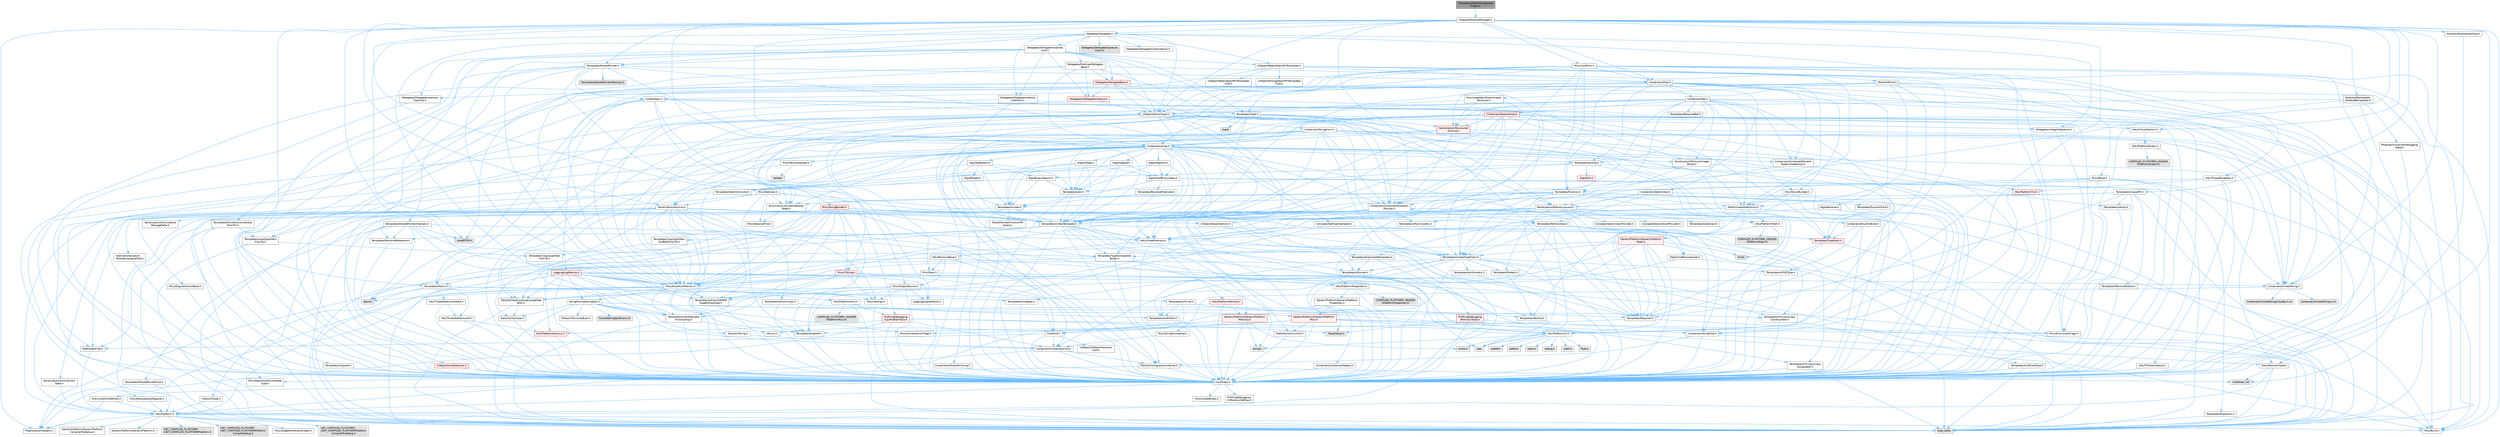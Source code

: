 digraph "IProceduralMeshComponentPlugin.h"
{
 // INTERACTIVE_SVG=YES
 // LATEX_PDF_SIZE
  bgcolor="transparent";
  edge [fontname=Helvetica,fontsize=10,labelfontname=Helvetica,labelfontsize=10];
  node [fontname=Helvetica,fontsize=10,shape=box,height=0.2,width=0.4];
  Node1 [id="Node000001",label="IProceduralMeshComponent\lPlugin.h",height=0.2,width=0.4,color="gray40", fillcolor="grey60", style="filled", fontcolor="black",tooltip=" "];
  Node1 -> Node2 [id="edge1_Node000001_Node000002",color="steelblue1",style="solid",tooltip=" "];
  Node2 [id="Node000002",label="Modules/ModuleManager.h",height=0.2,width=0.4,color="grey40", fillcolor="white", style="filled",URL="$d3/dd3/ModuleManager_8h.html",tooltip=" "];
  Node2 -> Node3 [id="edge2_Node000002_Node000003",color="steelblue1",style="solid",tooltip=" "];
  Node3 [id="Node000003",label="Containers/Array.h",height=0.2,width=0.4,color="grey40", fillcolor="white", style="filled",URL="$df/dd0/Array_8h.html",tooltip=" "];
  Node3 -> Node4 [id="edge3_Node000003_Node000004",color="steelblue1",style="solid",tooltip=" "];
  Node4 [id="Node000004",label="CoreTypes.h",height=0.2,width=0.4,color="grey40", fillcolor="white", style="filled",URL="$dc/dec/CoreTypes_8h.html",tooltip=" "];
  Node4 -> Node5 [id="edge4_Node000004_Node000005",color="steelblue1",style="solid",tooltip=" "];
  Node5 [id="Node000005",label="HAL/Platform.h",height=0.2,width=0.4,color="grey40", fillcolor="white", style="filled",URL="$d9/dd0/Platform_8h.html",tooltip=" "];
  Node5 -> Node6 [id="edge5_Node000005_Node000006",color="steelblue1",style="solid",tooltip=" "];
  Node6 [id="Node000006",label="Misc/Build.h",height=0.2,width=0.4,color="grey40", fillcolor="white", style="filled",URL="$d3/dbb/Build_8h.html",tooltip=" "];
  Node5 -> Node7 [id="edge6_Node000005_Node000007",color="steelblue1",style="solid",tooltip=" "];
  Node7 [id="Node000007",label="Misc/LargeWorldCoordinates.h",height=0.2,width=0.4,color="grey40", fillcolor="white", style="filled",URL="$d2/dcb/LargeWorldCoordinates_8h.html",tooltip=" "];
  Node5 -> Node8 [id="edge7_Node000005_Node000008",color="steelblue1",style="solid",tooltip=" "];
  Node8 [id="Node000008",label="type_traits",height=0.2,width=0.4,color="grey60", fillcolor="#E0E0E0", style="filled",tooltip=" "];
  Node5 -> Node9 [id="edge8_Node000005_Node000009",color="steelblue1",style="solid",tooltip=" "];
  Node9 [id="Node000009",label="PreprocessorHelpers.h",height=0.2,width=0.4,color="grey40", fillcolor="white", style="filled",URL="$db/ddb/PreprocessorHelpers_8h.html",tooltip=" "];
  Node5 -> Node10 [id="edge9_Node000005_Node000010",color="steelblue1",style="solid",tooltip=" "];
  Node10 [id="Node000010",label="UBT_COMPILED_PLATFORM\l/UBT_COMPILED_PLATFORMPlatform\lCompilerPreSetup.h",height=0.2,width=0.4,color="grey60", fillcolor="#E0E0E0", style="filled",tooltip=" "];
  Node5 -> Node11 [id="edge10_Node000005_Node000011",color="steelblue1",style="solid",tooltip=" "];
  Node11 [id="Node000011",label="GenericPlatform/GenericPlatform\lCompilerPreSetup.h",height=0.2,width=0.4,color="grey40", fillcolor="white", style="filled",URL="$d9/dc8/GenericPlatformCompilerPreSetup_8h.html",tooltip=" "];
  Node5 -> Node12 [id="edge11_Node000005_Node000012",color="steelblue1",style="solid",tooltip=" "];
  Node12 [id="Node000012",label="GenericPlatform/GenericPlatform.h",height=0.2,width=0.4,color="grey40", fillcolor="white", style="filled",URL="$d6/d84/GenericPlatform_8h.html",tooltip=" "];
  Node5 -> Node13 [id="edge12_Node000005_Node000013",color="steelblue1",style="solid",tooltip=" "];
  Node13 [id="Node000013",label="UBT_COMPILED_PLATFORM\l/UBT_COMPILED_PLATFORMPlatform.h",height=0.2,width=0.4,color="grey60", fillcolor="#E0E0E0", style="filled",tooltip=" "];
  Node5 -> Node14 [id="edge13_Node000005_Node000014",color="steelblue1",style="solid",tooltip=" "];
  Node14 [id="Node000014",label="UBT_COMPILED_PLATFORM\l/UBT_COMPILED_PLATFORMPlatform\lCompilerSetup.h",height=0.2,width=0.4,color="grey60", fillcolor="#E0E0E0", style="filled",tooltip=" "];
  Node4 -> Node15 [id="edge14_Node000004_Node000015",color="steelblue1",style="solid",tooltip=" "];
  Node15 [id="Node000015",label="ProfilingDebugging\l/UMemoryDefines.h",height=0.2,width=0.4,color="grey40", fillcolor="white", style="filled",URL="$d2/da2/UMemoryDefines_8h.html",tooltip=" "];
  Node4 -> Node16 [id="edge15_Node000004_Node000016",color="steelblue1",style="solid",tooltip=" "];
  Node16 [id="Node000016",label="Misc/CoreMiscDefines.h",height=0.2,width=0.4,color="grey40", fillcolor="white", style="filled",URL="$da/d38/CoreMiscDefines_8h.html",tooltip=" "];
  Node16 -> Node5 [id="edge16_Node000016_Node000005",color="steelblue1",style="solid",tooltip=" "];
  Node16 -> Node9 [id="edge17_Node000016_Node000009",color="steelblue1",style="solid",tooltip=" "];
  Node4 -> Node17 [id="edge18_Node000004_Node000017",color="steelblue1",style="solid",tooltip=" "];
  Node17 [id="Node000017",label="Misc/CoreDefines.h",height=0.2,width=0.4,color="grey40", fillcolor="white", style="filled",URL="$d3/dd2/CoreDefines_8h.html",tooltip=" "];
  Node3 -> Node18 [id="edge19_Node000003_Node000018",color="steelblue1",style="solid",tooltip=" "];
  Node18 [id="Node000018",label="Misc/AssertionMacros.h",height=0.2,width=0.4,color="grey40", fillcolor="white", style="filled",URL="$d0/dfa/AssertionMacros_8h.html",tooltip=" "];
  Node18 -> Node4 [id="edge20_Node000018_Node000004",color="steelblue1",style="solid",tooltip=" "];
  Node18 -> Node5 [id="edge21_Node000018_Node000005",color="steelblue1",style="solid",tooltip=" "];
  Node18 -> Node19 [id="edge22_Node000018_Node000019",color="steelblue1",style="solid",tooltip=" "];
  Node19 [id="Node000019",label="HAL/PlatformMisc.h",height=0.2,width=0.4,color="grey40", fillcolor="white", style="filled",URL="$d0/df5/PlatformMisc_8h.html",tooltip=" "];
  Node19 -> Node4 [id="edge23_Node000019_Node000004",color="steelblue1",style="solid",tooltip=" "];
  Node19 -> Node20 [id="edge24_Node000019_Node000020",color="steelblue1",style="solid",tooltip=" "];
  Node20 [id="Node000020",label="GenericPlatform/GenericPlatform\lMisc.h",height=0.2,width=0.4,color="red", fillcolor="#FFF0F0", style="filled",URL="$db/d9a/GenericPlatformMisc_8h.html",tooltip=" "];
  Node20 -> Node21 [id="edge25_Node000020_Node000021",color="steelblue1",style="solid",tooltip=" "];
  Node21 [id="Node000021",label="Containers/StringFwd.h",height=0.2,width=0.4,color="grey40", fillcolor="white", style="filled",URL="$df/d37/StringFwd_8h.html",tooltip=" "];
  Node21 -> Node4 [id="edge26_Node000021_Node000004",color="steelblue1",style="solid",tooltip=" "];
  Node21 -> Node22 [id="edge27_Node000021_Node000022",color="steelblue1",style="solid",tooltip=" "];
  Node22 [id="Node000022",label="Traits/ElementType.h",height=0.2,width=0.4,color="grey40", fillcolor="white", style="filled",URL="$d5/d4f/ElementType_8h.html",tooltip=" "];
  Node22 -> Node5 [id="edge28_Node000022_Node000005",color="steelblue1",style="solid",tooltip=" "];
  Node22 -> Node23 [id="edge29_Node000022_Node000023",color="steelblue1",style="solid",tooltip=" "];
  Node23 [id="Node000023",label="initializer_list",height=0.2,width=0.4,color="grey60", fillcolor="#E0E0E0", style="filled",tooltip=" "];
  Node22 -> Node8 [id="edge30_Node000022_Node000008",color="steelblue1",style="solid",tooltip=" "];
  Node21 -> Node24 [id="edge31_Node000021_Node000024",color="steelblue1",style="solid",tooltip=" "];
  Node24 [id="Node000024",label="Traits/IsContiguousContainer.h",height=0.2,width=0.4,color="grey40", fillcolor="white", style="filled",URL="$d5/d3c/IsContiguousContainer_8h.html",tooltip=" "];
  Node24 -> Node4 [id="edge32_Node000024_Node000004",color="steelblue1",style="solid",tooltip=" "];
  Node24 -> Node25 [id="edge33_Node000024_Node000025",color="steelblue1",style="solid",tooltip=" "];
  Node25 [id="Node000025",label="Misc/StaticAssertComplete\lType.h",height=0.2,width=0.4,color="grey40", fillcolor="white", style="filled",URL="$d5/d4e/StaticAssertCompleteType_8h.html",tooltip=" "];
  Node24 -> Node23 [id="edge34_Node000024_Node000023",color="steelblue1",style="solid",tooltip=" "];
  Node20 -> Node26 [id="edge35_Node000020_Node000026",color="steelblue1",style="solid",tooltip=" "];
  Node26 [id="Node000026",label="CoreFwd.h",height=0.2,width=0.4,color="grey40", fillcolor="white", style="filled",URL="$d1/d1e/CoreFwd_8h.html",tooltip=" "];
  Node26 -> Node4 [id="edge36_Node000026_Node000004",color="steelblue1",style="solid",tooltip=" "];
  Node26 -> Node27 [id="edge37_Node000026_Node000027",color="steelblue1",style="solid",tooltip=" "];
  Node27 [id="Node000027",label="Containers/ContainersFwd.h",height=0.2,width=0.4,color="grey40", fillcolor="white", style="filled",URL="$d4/d0a/ContainersFwd_8h.html",tooltip=" "];
  Node27 -> Node5 [id="edge38_Node000027_Node000005",color="steelblue1",style="solid",tooltip=" "];
  Node27 -> Node4 [id="edge39_Node000027_Node000004",color="steelblue1",style="solid",tooltip=" "];
  Node27 -> Node24 [id="edge40_Node000027_Node000024",color="steelblue1",style="solid",tooltip=" "];
  Node26 -> Node28 [id="edge41_Node000026_Node000028",color="steelblue1",style="solid",tooltip=" "];
  Node28 [id="Node000028",label="Math/MathFwd.h",height=0.2,width=0.4,color="grey40", fillcolor="white", style="filled",URL="$d2/d10/MathFwd_8h.html",tooltip=" "];
  Node28 -> Node5 [id="edge42_Node000028_Node000005",color="steelblue1",style="solid",tooltip=" "];
  Node26 -> Node29 [id="edge43_Node000026_Node000029",color="steelblue1",style="solid",tooltip=" "];
  Node29 [id="Node000029",label="UObject/UObjectHierarchy\lFwd.h",height=0.2,width=0.4,color="grey40", fillcolor="white", style="filled",URL="$d3/d13/UObjectHierarchyFwd_8h.html",tooltip=" "];
  Node20 -> Node4 [id="edge44_Node000020_Node000004",color="steelblue1",style="solid",tooltip=" "];
  Node20 -> Node31 [id="edge45_Node000020_Node000031",color="steelblue1",style="solid",tooltip=" "];
  Node31 [id="Node000031",label="HAL/PlatformCrt.h",height=0.2,width=0.4,color="grey40", fillcolor="white", style="filled",URL="$d8/d75/PlatformCrt_8h.html",tooltip=" "];
  Node31 -> Node32 [id="edge46_Node000031_Node000032",color="steelblue1",style="solid",tooltip=" "];
  Node32 [id="Node000032",label="new",height=0.2,width=0.4,color="grey60", fillcolor="#E0E0E0", style="filled",tooltip=" "];
  Node31 -> Node33 [id="edge47_Node000031_Node000033",color="steelblue1",style="solid",tooltip=" "];
  Node33 [id="Node000033",label="wchar.h",height=0.2,width=0.4,color="grey60", fillcolor="#E0E0E0", style="filled",tooltip=" "];
  Node31 -> Node34 [id="edge48_Node000031_Node000034",color="steelblue1",style="solid",tooltip=" "];
  Node34 [id="Node000034",label="stddef.h",height=0.2,width=0.4,color="grey60", fillcolor="#E0E0E0", style="filled",tooltip=" "];
  Node31 -> Node35 [id="edge49_Node000031_Node000035",color="steelblue1",style="solid",tooltip=" "];
  Node35 [id="Node000035",label="stdlib.h",height=0.2,width=0.4,color="grey60", fillcolor="#E0E0E0", style="filled",tooltip=" "];
  Node31 -> Node36 [id="edge50_Node000031_Node000036",color="steelblue1",style="solid",tooltip=" "];
  Node36 [id="Node000036",label="stdio.h",height=0.2,width=0.4,color="grey60", fillcolor="#E0E0E0", style="filled",tooltip=" "];
  Node31 -> Node37 [id="edge51_Node000031_Node000037",color="steelblue1",style="solid",tooltip=" "];
  Node37 [id="Node000037",label="stdarg.h",height=0.2,width=0.4,color="grey60", fillcolor="#E0E0E0", style="filled",tooltip=" "];
  Node31 -> Node38 [id="edge52_Node000031_Node000038",color="steelblue1",style="solid",tooltip=" "];
  Node38 [id="Node000038",label="math.h",height=0.2,width=0.4,color="grey60", fillcolor="#E0E0E0", style="filled",tooltip=" "];
  Node31 -> Node39 [id="edge53_Node000031_Node000039",color="steelblue1",style="solid",tooltip=" "];
  Node39 [id="Node000039",label="float.h",height=0.2,width=0.4,color="grey60", fillcolor="#E0E0E0", style="filled",tooltip=" "];
  Node31 -> Node40 [id="edge54_Node000031_Node000040",color="steelblue1",style="solid",tooltip=" "];
  Node40 [id="Node000040",label="string.h",height=0.2,width=0.4,color="grey60", fillcolor="#E0E0E0", style="filled",tooltip=" "];
  Node20 -> Node41 [id="edge55_Node000020_Node000041",color="steelblue1",style="solid",tooltip=" "];
  Node41 [id="Node000041",label="Math/NumericLimits.h",height=0.2,width=0.4,color="grey40", fillcolor="white", style="filled",URL="$df/d1b/NumericLimits_8h.html",tooltip=" "];
  Node41 -> Node4 [id="edge56_Node000041_Node000004",color="steelblue1",style="solid",tooltip=" "];
  Node20 -> Node42 [id="edge57_Node000020_Node000042",color="steelblue1",style="solid",tooltip=" "];
  Node42 [id="Node000042",label="Misc/CompressionFlags.h",height=0.2,width=0.4,color="grey40", fillcolor="white", style="filled",URL="$d9/d76/CompressionFlags_8h.html",tooltip=" "];
  Node20 -> Node43 [id="edge58_Node000020_Node000043",color="steelblue1",style="solid",tooltip=" "];
  Node43 [id="Node000043",label="Misc/EnumClassFlags.h",height=0.2,width=0.4,color="grey40", fillcolor="white", style="filled",URL="$d8/de7/EnumClassFlags_8h.html",tooltip=" "];
  Node19 -> Node46 [id="edge59_Node000019_Node000046",color="steelblue1",style="solid",tooltip=" "];
  Node46 [id="Node000046",label="COMPILED_PLATFORM_HEADER\l(PlatformMisc.h)",height=0.2,width=0.4,color="grey60", fillcolor="#E0E0E0", style="filled",tooltip=" "];
  Node19 -> Node47 [id="edge60_Node000019_Node000047",color="steelblue1",style="solid",tooltip=" "];
  Node47 [id="Node000047",label="ProfilingDebugging\l/CpuProfilerTrace.h",height=0.2,width=0.4,color="red", fillcolor="#FFF0F0", style="filled",URL="$da/dcb/CpuProfilerTrace_8h.html",tooltip=" "];
  Node47 -> Node4 [id="edge61_Node000047_Node000004",color="steelblue1",style="solid",tooltip=" "];
  Node47 -> Node27 [id="edge62_Node000047_Node000027",color="steelblue1",style="solid",tooltip=" "];
  Node47 -> Node48 [id="edge63_Node000047_Node000048",color="steelblue1",style="solid",tooltip=" "];
  Node48 [id="Node000048",label="HAL/PlatformAtomics.h",height=0.2,width=0.4,color="red", fillcolor="#FFF0F0", style="filled",URL="$d3/d36/PlatformAtomics_8h.html",tooltip=" "];
  Node48 -> Node4 [id="edge64_Node000048_Node000004",color="steelblue1",style="solid",tooltip=" "];
  Node47 -> Node9 [id="edge65_Node000047_Node000009",color="steelblue1",style="solid",tooltip=" "];
  Node47 -> Node6 [id="edge66_Node000047_Node000006",color="steelblue1",style="solid",tooltip=" "];
  Node47 -> Node54 [id="edge67_Node000047_Node000054",color="steelblue1",style="solid",tooltip=" "];
  Node54 [id="Node000054",label="Trace/Trace.h",height=0.2,width=0.4,color="grey60", fillcolor="#E0E0E0", style="filled",tooltip=" "];
  Node18 -> Node9 [id="edge68_Node000018_Node000009",color="steelblue1",style="solid",tooltip=" "];
  Node18 -> Node55 [id="edge69_Node000018_Node000055",color="steelblue1",style="solid",tooltip=" "];
  Node55 [id="Node000055",label="Templates/EnableIf.h",height=0.2,width=0.4,color="grey40", fillcolor="white", style="filled",URL="$d7/d60/EnableIf_8h.html",tooltip=" "];
  Node55 -> Node4 [id="edge70_Node000055_Node000004",color="steelblue1",style="solid",tooltip=" "];
  Node18 -> Node56 [id="edge71_Node000018_Node000056",color="steelblue1",style="solid",tooltip=" "];
  Node56 [id="Node000056",label="Templates/IsArrayOrRefOf\lTypeByPredicate.h",height=0.2,width=0.4,color="grey40", fillcolor="white", style="filled",URL="$d6/da1/IsArrayOrRefOfTypeByPredicate_8h.html",tooltip=" "];
  Node56 -> Node4 [id="edge72_Node000056_Node000004",color="steelblue1",style="solid",tooltip=" "];
  Node18 -> Node57 [id="edge73_Node000018_Node000057",color="steelblue1",style="solid",tooltip=" "];
  Node57 [id="Node000057",label="Templates/IsValidVariadic\lFunctionArg.h",height=0.2,width=0.4,color="grey40", fillcolor="white", style="filled",URL="$d0/dc8/IsValidVariadicFunctionArg_8h.html",tooltip=" "];
  Node57 -> Node4 [id="edge74_Node000057_Node000004",color="steelblue1",style="solid",tooltip=" "];
  Node57 -> Node58 [id="edge75_Node000057_Node000058",color="steelblue1",style="solid",tooltip=" "];
  Node58 [id="Node000058",label="IsEnum.h",height=0.2,width=0.4,color="grey40", fillcolor="white", style="filled",URL="$d4/de5/IsEnum_8h.html",tooltip=" "];
  Node57 -> Node8 [id="edge76_Node000057_Node000008",color="steelblue1",style="solid",tooltip=" "];
  Node18 -> Node59 [id="edge77_Node000018_Node000059",color="steelblue1",style="solid",tooltip=" "];
  Node59 [id="Node000059",label="Traits/IsCharEncodingCompatible\lWith.h",height=0.2,width=0.4,color="grey40", fillcolor="white", style="filled",URL="$df/dd1/IsCharEncodingCompatibleWith_8h.html",tooltip=" "];
  Node59 -> Node8 [id="edge78_Node000059_Node000008",color="steelblue1",style="solid",tooltip=" "];
  Node59 -> Node60 [id="edge79_Node000059_Node000060",color="steelblue1",style="solid",tooltip=" "];
  Node60 [id="Node000060",label="Traits/IsCharType.h",height=0.2,width=0.4,color="grey40", fillcolor="white", style="filled",URL="$db/d51/IsCharType_8h.html",tooltip=" "];
  Node60 -> Node4 [id="edge80_Node000060_Node000004",color="steelblue1",style="solid",tooltip=" "];
  Node18 -> Node61 [id="edge81_Node000018_Node000061",color="steelblue1",style="solid",tooltip=" "];
  Node61 [id="Node000061",label="Misc/VarArgs.h",height=0.2,width=0.4,color="grey40", fillcolor="white", style="filled",URL="$d5/d6f/VarArgs_8h.html",tooltip=" "];
  Node61 -> Node4 [id="edge82_Node000061_Node000004",color="steelblue1",style="solid",tooltip=" "];
  Node18 -> Node62 [id="edge83_Node000018_Node000062",color="steelblue1",style="solid",tooltip=" "];
  Node62 [id="Node000062",label="String/FormatStringSan.h",height=0.2,width=0.4,color="grey40", fillcolor="white", style="filled",URL="$d3/d8b/FormatStringSan_8h.html",tooltip=" "];
  Node62 -> Node8 [id="edge84_Node000062_Node000008",color="steelblue1",style="solid",tooltip=" "];
  Node62 -> Node4 [id="edge85_Node000062_Node000004",color="steelblue1",style="solid",tooltip=" "];
  Node62 -> Node63 [id="edge86_Node000062_Node000063",color="steelblue1",style="solid",tooltip=" "];
  Node63 [id="Node000063",label="Templates/Requires.h",height=0.2,width=0.4,color="grey40", fillcolor="white", style="filled",URL="$dc/d96/Requires_8h.html",tooltip=" "];
  Node63 -> Node55 [id="edge87_Node000063_Node000055",color="steelblue1",style="solid",tooltip=" "];
  Node63 -> Node8 [id="edge88_Node000063_Node000008",color="steelblue1",style="solid",tooltip=" "];
  Node62 -> Node64 [id="edge89_Node000062_Node000064",color="steelblue1",style="solid",tooltip=" "];
  Node64 [id="Node000064",label="Templates/Identity.h",height=0.2,width=0.4,color="grey40", fillcolor="white", style="filled",URL="$d0/dd5/Identity_8h.html",tooltip=" "];
  Node62 -> Node57 [id="edge90_Node000062_Node000057",color="steelblue1",style="solid",tooltip=" "];
  Node62 -> Node60 [id="edge91_Node000062_Node000060",color="steelblue1",style="solid",tooltip=" "];
  Node62 -> Node65 [id="edge92_Node000062_Node000065",color="steelblue1",style="solid",tooltip=" "];
  Node65 [id="Node000065",label="Traits/IsTEnumAsByte.h",height=0.2,width=0.4,color="grey40", fillcolor="white", style="filled",URL="$d1/de6/IsTEnumAsByte_8h.html",tooltip=" "];
  Node62 -> Node66 [id="edge93_Node000062_Node000066",color="steelblue1",style="solid",tooltip=" "];
  Node66 [id="Node000066",label="Traits/IsTString.h",height=0.2,width=0.4,color="grey40", fillcolor="white", style="filled",URL="$d0/df8/IsTString_8h.html",tooltip=" "];
  Node66 -> Node27 [id="edge94_Node000066_Node000027",color="steelblue1",style="solid",tooltip=" "];
  Node62 -> Node27 [id="edge95_Node000062_Node000027",color="steelblue1",style="solid",tooltip=" "];
  Node62 -> Node67 [id="edge96_Node000062_Node000067",color="steelblue1",style="solid",tooltip=" "];
  Node67 [id="Node000067",label="FormatStringSanErrors.inl",height=0.2,width=0.4,color="grey60", fillcolor="#E0E0E0", style="filled",tooltip=" "];
  Node18 -> Node68 [id="edge97_Node000018_Node000068",color="steelblue1",style="solid",tooltip=" "];
  Node68 [id="Node000068",label="atomic",height=0.2,width=0.4,color="grey60", fillcolor="#E0E0E0", style="filled",tooltip=" "];
  Node3 -> Node69 [id="edge98_Node000003_Node000069",color="steelblue1",style="solid",tooltip=" "];
  Node69 [id="Node000069",label="Misc/IntrusiveUnsetOptional\lState.h",height=0.2,width=0.4,color="grey40", fillcolor="white", style="filled",URL="$d2/d0a/IntrusiveUnsetOptionalState_8h.html",tooltip=" "];
  Node69 -> Node70 [id="edge99_Node000069_Node000070",color="steelblue1",style="solid",tooltip=" "];
  Node70 [id="Node000070",label="Misc/OptionalFwd.h",height=0.2,width=0.4,color="grey40", fillcolor="white", style="filled",URL="$dc/d50/OptionalFwd_8h.html",tooltip=" "];
  Node3 -> Node71 [id="edge100_Node000003_Node000071",color="steelblue1",style="solid",tooltip=" "];
  Node71 [id="Node000071",label="Misc/ReverseIterate.h",height=0.2,width=0.4,color="grey40", fillcolor="white", style="filled",URL="$db/de3/ReverseIterate_8h.html",tooltip=" "];
  Node71 -> Node5 [id="edge101_Node000071_Node000005",color="steelblue1",style="solid",tooltip=" "];
  Node71 -> Node72 [id="edge102_Node000071_Node000072",color="steelblue1",style="solid",tooltip=" "];
  Node72 [id="Node000072",label="iterator",height=0.2,width=0.4,color="grey60", fillcolor="#E0E0E0", style="filled",tooltip=" "];
  Node3 -> Node73 [id="edge103_Node000003_Node000073",color="steelblue1",style="solid",tooltip=" "];
  Node73 [id="Node000073",label="HAL/UnrealMemory.h",height=0.2,width=0.4,color="grey40", fillcolor="white", style="filled",URL="$d9/d96/UnrealMemory_8h.html",tooltip=" "];
  Node73 -> Node4 [id="edge104_Node000073_Node000004",color="steelblue1",style="solid",tooltip=" "];
  Node73 -> Node74 [id="edge105_Node000073_Node000074",color="steelblue1",style="solid",tooltip=" "];
  Node74 [id="Node000074",label="GenericPlatform/GenericPlatform\lMemory.h",height=0.2,width=0.4,color="red", fillcolor="#FFF0F0", style="filled",URL="$dd/d22/GenericPlatformMemory_8h.html",tooltip=" "];
  Node74 -> Node26 [id="edge106_Node000074_Node000026",color="steelblue1",style="solid",tooltip=" "];
  Node74 -> Node4 [id="edge107_Node000074_Node000004",color="steelblue1",style="solid",tooltip=" "];
  Node74 -> Node40 [id="edge108_Node000074_Node000040",color="steelblue1",style="solid",tooltip=" "];
  Node74 -> Node33 [id="edge109_Node000074_Node000033",color="steelblue1",style="solid",tooltip=" "];
  Node73 -> Node77 [id="edge110_Node000073_Node000077",color="steelblue1",style="solid",tooltip=" "];
  Node77 [id="Node000077",label="HAL/MemoryBase.h",height=0.2,width=0.4,color="grey40", fillcolor="white", style="filled",URL="$d6/d9f/MemoryBase_8h.html",tooltip=" "];
  Node77 -> Node4 [id="edge111_Node000077_Node000004",color="steelblue1",style="solid",tooltip=" "];
  Node77 -> Node48 [id="edge112_Node000077_Node000048",color="steelblue1",style="solid",tooltip=" "];
  Node77 -> Node31 [id="edge113_Node000077_Node000031",color="steelblue1",style="solid",tooltip=" "];
  Node77 -> Node78 [id="edge114_Node000077_Node000078",color="steelblue1",style="solid",tooltip=" "];
  Node78 [id="Node000078",label="Misc/Exec.h",height=0.2,width=0.4,color="grey40", fillcolor="white", style="filled",URL="$de/ddb/Exec_8h.html",tooltip=" "];
  Node78 -> Node4 [id="edge115_Node000078_Node000004",color="steelblue1",style="solid",tooltip=" "];
  Node78 -> Node18 [id="edge116_Node000078_Node000018",color="steelblue1",style="solid",tooltip=" "];
  Node77 -> Node79 [id="edge117_Node000077_Node000079",color="steelblue1",style="solid",tooltip=" "];
  Node79 [id="Node000079",label="Misc/OutputDevice.h",height=0.2,width=0.4,color="grey40", fillcolor="white", style="filled",URL="$d7/d32/OutputDevice_8h.html",tooltip=" "];
  Node79 -> Node26 [id="edge118_Node000079_Node000026",color="steelblue1",style="solid",tooltip=" "];
  Node79 -> Node4 [id="edge119_Node000079_Node000004",color="steelblue1",style="solid",tooltip=" "];
  Node79 -> Node80 [id="edge120_Node000079_Node000080",color="steelblue1",style="solid",tooltip=" "];
  Node80 [id="Node000080",label="Logging/LogVerbosity.h",height=0.2,width=0.4,color="grey40", fillcolor="white", style="filled",URL="$d2/d8f/LogVerbosity_8h.html",tooltip=" "];
  Node80 -> Node4 [id="edge121_Node000080_Node000004",color="steelblue1",style="solid",tooltip=" "];
  Node79 -> Node61 [id="edge122_Node000079_Node000061",color="steelblue1",style="solid",tooltip=" "];
  Node79 -> Node56 [id="edge123_Node000079_Node000056",color="steelblue1",style="solid",tooltip=" "];
  Node79 -> Node57 [id="edge124_Node000079_Node000057",color="steelblue1",style="solid",tooltip=" "];
  Node79 -> Node59 [id="edge125_Node000079_Node000059",color="steelblue1",style="solid",tooltip=" "];
  Node77 -> Node81 [id="edge126_Node000077_Node000081",color="steelblue1",style="solid",tooltip=" "];
  Node81 [id="Node000081",label="Templates/Atomic.h",height=0.2,width=0.4,color="grey40", fillcolor="white", style="filled",URL="$d3/d91/Atomic_8h.html",tooltip=" "];
  Node81 -> Node82 [id="edge127_Node000081_Node000082",color="steelblue1",style="solid",tooltip=" "];
  Node82 [id="Node000082",label="HAL/ThreadSafeCounter.h",height=0.2,width=0.4,color="grey40", fillcolor="white", style="filled",URL="$dc/dc9/ThreadSafeCounter_8h.html",tooltip=" "];
  Node82 -> Node4 [id="edge128_Node000082_Node000004",color="steelblue1",style="solid",tooltip=" "];
  Node82 -> Node48 [id="edge129_Node000082_Node000048",color="steelblue1",style="solid",tooltip=" "];
  Node81 -> Node83 [id="edge130_Node000081_Node000083",color="steelblue1",style="solid",tooltip=" "];
  Node83 [id="Node000083",label="HAL/ThreadSafeCounter64.h",height=0.2,width=0.4,color="grey40", fillcolor="white", style="filled",URL="$d0/d12/ThreadSafeCounter64_8h.html",tooltip=" "];
  Node83 -> Node4 [id="edge131_Node000083_Node000004",color="steelblue1",style="solid",tooltip=" "];
  Node83 -> Node82 [id="edge132_Node000083_Node000082",color="steelblue1",style="solid",tooltip=" "];
  Node81 -> Node84 [id="edge133_Node000081_Node000084",color="steelblue1",style="solid",tooltip=" "];
  Node84 [id="Node000084",label="Templates/IsIntegral.h",height=0.2,width=0.4,color="grey40", fillcolor="white", style="filled",URL="$da/d64/IsIntegral_8h.html",tooltip=" "];
  Node84 -> Node4 [id="edge134_Node000084_Node000004",color="steelblue1",style="solid",tooltip=" "];
  Node81 -> Node85 [id="edge135_Node000081_Node000085",color="steelblue1",style="solid",tooltip=" "];
  Node85 [id="Node000085",label="Templates/IsTrivial.h",height=0.2,width=0.4,color="grey40", fillcolor="white", style="filled",URL="$da/d4c/IsTrivial_8h.html",tooltip=" "];
  Node85 -> Node86 [id="edge136_Node000085_Node000086",color="steelblue1",style="solid",tooltip=" "];
  Node86 [id="Node000086",label="Templates/AndOrNot.h",height=0.2,width=0.4,color="grey40", fillcolor="white", style="filled",URL="$db/d0a/AndOrNot_8h.html",tooltip=" "];
  Node86 -> Node4 [id="edge137_Node000086_Node000004",color="steelblue1",style="solid",tooltip=" "];
  Node85 -> Node87 [id="edge138_Node000085_Node000087",color="steelblue1",style="solid",tooltip=" "];
  Node87 [id="Node000087",label="Templates/IsTriviallyCopy\lConstructible.h",height=0.2,width=0.4,color="grey40", fillcolor="white", style="filled",URL="$d3/d78/IsTriviallyCopyConstructible_8h.html",tooltip=" "];
  Node87 -> Node4 [id="edge139_Node000087_Node000004",color="steelblue1",style="solid",tooltip=" "];
  Node87 -> Node8 [id="edge140_Node000087_Node000008",color="steelblue1",style="solid",tooltip=" "];
  Node85 -> Node88 [id="edge141_Node000085_Node000088",color="steelblue1",style="solid",tooltip=" "];
  Node88 [id="Node000088",label="Templates/IsTriviallyCopy\lAssignable.h",height=0.2,width=0.4,color="grey40", fillcolor="white", style="filled",URL="$d2/df2/IsTriviallyCopyAssignable_8h.html",tooltip=" "];
  Node88 -> Node4 [id="edge142_Node000088_Node000004",color="steelblue1",style="solid",tooltip=" "];
  Node88 -> Node8 [id="edge143_Node000088_Node000008",color="steelblue1",style="solid",tooltip=" "];
  Node85 -> Node8 [id="edge144_Node000085_Node000008",color="steelblue1",style="solid",tooltip=" "];
  Node81 -> Node89 [id="edge145_Node000081_Node000089",color="steelblue1",style="solid",tooltip=" "];
  Node89 [id="Node000089",label="Traits/IntType.h",height=0.2,width=0.4,color="grey40", fillcolor="white", style="filled",URL="$d7/deb/IntType_8h.html",tooltip=" "];
  Node89 -> Node5 [id="edge146_Node000089_Node000005",color="steelblue1",style="solid",tooltip=" "];
  Node81 -> Node68 [id="edge147_Node000081_Node000068",color="steelblue1",style="solid",tooltip=" "];
  Node73 -> Node90 [id="edge148_Node000073_Node000090",color="steelblue1",style="solid",tooltip=" "];
  Node90 [id="Node000090",label="HAL/PlatformMemory.h",height=0.2,width=0.4,color="red", fillcolor="#FFF0F0", style="filled",URL="$de/d68/PlatformMemory_8h.html",tooltip=" "];
  Node90 -> Node4 [id="edge149_Node000090_Node000004",color="steelblue1",style="solid",tooltip=" "];
  Node90 -> Node74 [id="edge150_Node000090_Node000074",color="steelblue1",style="solid",tooltip=" "];
  Node73 -> Node92 [id="edge151_Node000073_Node000092",color="steelblue1",style="solid",tooltip=" "];
  Node92 [id="Node000092",label="ProfilingDebugging\l/MemoryTrace.h",height=0.2,width=0.4,color="red", fillcolor="#FFF0F0", style="filled",URL="$da/dd7/MemoryTrace_8h.html",tooltip=" "];
  Node92 -> Node5 [id="edge152_Node000092_Node000005",color="steelblue1",style="solid",tooltip=" "];
  Node92 -> Node43 [id="edge153_Node000092_Node000043",color="steelblue1",style="solid",tooltip=" "];
  Node92 -> Node54 [id="edge154_Node000092_Node000054",color="steelblue1",style="solid",tooltip=" "];
  Node73 -> Node93 [id="edge155_Node000073_Node000093",color="steelblue1",style="solid",tooltip=" "];
  Node93 [id="Node000093",label="Templates/IsPointer.h",height=0.2,width=0.4,color="grey40", fillcolor="white", style="filled",URL="$d7/d05/IsPointer_8h.html",tooltip=" "];
  Node93 -> Node4 [id="edge156_Node000093_Node000004",color="steelblue1",style="solid",tooltip=" "];
  Node3 -> Node94 [id="edge157_Node000003_Node000094",color="steelblue1",style="solid",tooltip=" "];
  Node94 [id="Node000094",label="Templates/UnrealTypeTraits.h",height=0.2,width=0.4,color="grey40", fillcolor="white", style="filled",URL="$d2/d2d/UnrealTypeTraits_8h.html",tooltip=" "];
  Node94 -> Node4 [id="edge158_Node000094_Node000004",color="steelblue1",style="solid",tooltip=" "];
  Node94 -> Node93 [id="edge159_Node000094_Node000093",color="steelblue1",style="solid",tooltip=" "];
  Node94 -> Node18 [id="edge160_Node000094_Node000018",color="steelblue1",style="solid",tooltip=" "];
  Node94 -> Node86 [id="edge161_Node000094_Node000086",color="steelblue1",style="solid",tooltip=" "];
  Node94 -> Node55 [id="edge162_Node000094_Node000055",color="steelblue1",style="solid",tooltip=" "];
  Node94 -> Node95 [id="edge163_Node000094_Node000095",color="steelblue1",style="solid",tooltip=" "];
  Node95 [id="Node000095",label="Templates/IsArithmetic.h",height=0.2,width=0.4,color="grey40", fillcolor="white", style="filled",URL="$d2/d5d/IsArithmetic_8h.html",tooltip=" "];
  Node95 -> Node4 [id="edge164_Node000095_Node000004",color="steelblue1",style="solid",tooltip=" "];
  Node94 -> Node58 [id="edge165_Node000094_Node000058",color="steelblue1",style="solid",tooltip=" "];
  Node94 -> Node96 [id="edge166_Node000094_Node000096",color="steelblue1",style="solid",tooltip=" "];
  Node96 [id="Node000096",label="Templates/Models.h",height=0.2,width=0.4,color="grey40", fillcolor="white", style="filled",URL="$d3/d0c/Models_8h.html",tooltip=" "];
  Node96 -> Node64 [id="edge167_Node000096_Node000064",color="steelblue1",style="solid",tooltip=" "];
  Node94 -> Node97 [id="edge168_Node000094_Node000097",color="steelblue1",style="solid",tooltip=" "];
  Node97 [id="Node000097",label="Templates/IsPODType.h",height=0.2,width=0.4,color="grey40", fillcolor="white", style="filled",URL="$d7/db1/IsPODType_8h.html",tooltip=" "];
  Node97 -> Node4 [id="edge169_Node000097_Node000004",color="steelblue1",style="solid",tooltip=" "];
  Node94 -> Node98 [id="edge170_Node000094_Node000098",color="steelblue1",style="solid",tooltip=" "];
  Node98 [id="Node000098",label="Templates/IsUECoreType.h",height=0.2,width=0.4,color="grey40", fillcolor="white", style="filled",URL="$d1/db8/IsUECoreType_8h.html",tooltip=" "];
  Node98 -> Node4 [id="edge171_Node000098_Node000004",color="steelblue1",style="solid",tooltip=" "];
  Node98 -> Node8 [id="edge172_Node000098_Node000008",color="steelblue1",style="solid",tooltip=" "];
  Node94 -> Node87 [id="edge173_Node000094_Node000087",color="steelblue1",style="solid",tooltip=" "];
  Node3 -> Node99 [id="edge174_Node000003_Node000099",color="steelblue1",style="solid",tooltip=" "];
  Node99 [id="Node000099",label="Templates/UnrealTemplate.h",height=0.2,width=0.4,color="grey40", fillcolor="white", style="filled",URL="$d4/d24/UnrealTemplate_8h.html",tooltip=" "];
  Node99 -> Node4 [id="edge175_Node000099_Node000004",color="steelblue1",style="solid",tooltip=" "];
  Node99 -> Node93 [id="edge176_Node000099_Node000093",color="steelblue1",style="solid",tooltip=" "];
  Node99 -> Node73 [id="edge177_Node000099_Node000073",color="steelblue1",style="solid",tooltip=" "];
  Node99 -> Node100 [id="edge178_Node000099_Node000100",color="steelblue1",style="solid",tooltip=" "];
  Node100 [id="Node000100",label="Templates/CopyQualifiers\lAndRefsFromTo.h",height=0.2,width=0.4,color="grey40", fillcolor="white", style="filled",URL="$d3/db3/CopyQualifiersAndRefsFromTo_8h.html",tooltip=" "];
  Node100 -> Node101 [id="edge179_Node000100_Node000101",color="steelblue1",style="solid",tooltip=" "];
  Node101 [id="Node000101",label="Templates/CopyQualifiers\lFromTo.h",height=0.2,width=0.4,color="grey40", fillcolor="white", style="filled",URL="$d5/db4/CopyQualifiersFromTo_8h.html",tooltip=" "];
  Node99 -> Node94 [id="edge180_Node000099_Node000094",color="steelblue1",style="solid",tooltip=" "];
  Node99 -> Node102 [id="edge181_Node000099_Node000102",color="steelblue1",style="solid",tooltip=" "];
  Node102 [id="Node000102",label="Templates/RemoveReference.h",height=0.2,width=0.4,color="grey40", fillcolor="white", style="filled",URL="$da/dbe/RemoveReference_8h.html",tooltip=" "];
  Node102 -> Node4 [id="edge182_Node000102_Node000004",color="steelblue1",style="solid",tooltip=" "];
  Node99 -> Node63 [id="edge183_Node000099_Node000063",color="steelblue1",style="solid",tooltip=" "];
  Node99 -> Node103 [id="edge184_Node000099_Node000103",color="steelblue1",style="solid",tooltip=" "];
  Node103 [id="Node000103",label="Templates/TypeCompatible\lBytes.h",height=0.2,width=0.4,color="grey40", fillcolor="white", style="filled",URL="$df/d0a/TypeCompatibleBytes_8h.html",tooltip=" "];
  Node103 -> Node4 [id="edge185_Node000103_Node000004",color="steelblue1",style="solid",tooltip=" "];
  Node103 -> Node40 [id="edge186_Node000103_Node000040",color="steelblue1",style="solid",tooltip=" "];
  Node103 -> Node32 [id="edge187_Node000103_Node000032",color="steelblue1",style="solid",tooltip=" "];
  Node103 -> Node8 [id="edge188_Node000103_Node000008",color="steelblue1",style="solid",tooltip=" "];
  Node99 -> Node64 [id="edge189_Node000099_Node000064",color="steelblue1",style="solid",tooltip=" "];
  Node99 -> Node24 [id="edge190_Node000099_Node000024",color="steelblue1",style="solid",tooltip=" "];
  Node99 -> Node104 [id="edge191_Node000099_Node000104",color="steelblue1",style="solid",tooltip=" "];
  Node104 [id="Node000104",label="Traits/UseBitwiseSwap.h",height=0.2,width=0.4,color="grey40", fillcolor="white", style="filled",URL="$db/df3/UseBitwiseSwap_8h.html",tooltip=" "];
  Node104 -> Node4 [id="edge192_Node000104_Node000004",color="steelblue1",style="solid",tooltip=" "];
  Node104 -> Node8 [id="edge193_Node000104_Node000008",color="steelblue1",style="solid",tooltip=" "];
  Node99 -> Node8 [id="edge194_Node000099_Node000008",color="steelblue1",style="solid",tooltip=" "];
  Node3 -> Node105 [id="edge195_Node000003_Node000105",color="steelblue1",style="solid",tooltip=" "];
  Node105 [id="Node000105",label="Containers/AllowShrinking.h",height=0.2,width=0.4,color="grey40", fillcolor="white", style="filled",URL="$d7/d1a/AllowShrinking_8h.html",tooltip=" "];
  Node105 -> Node4 [id="edge196_Node000105_Node000004",color="steelblue1",style="solid",tooltip=" "];
  Node3 -> Node106 [id="edge197_Node000003_Node000106",color="steelblue1",style="solid",tooltip=" "];
  Node106 [id="Node000106",label="Containers/ContainerAllocation\lPolicies.h",height=0.2,width=0.4,color="grey40", fillcolor="white", style="filled",URL="$d7/dff/ContainerAllocationPolicies_8h.html",tooltip=" "];
  Node106 -> Node4 [id="edge198_Node000106_Node000004",color="steelblue1",style="solid",tooltip=" "];
  Node106 -> Node107 [id="edge199_Node000106_Node000107",color="steelblue1",style="solid",tooltip=" "];
  Node107 [id="Node000107",label="Containers/ContainerHelpers.h",height=0.2,width=0.4,color="grey40", fillcolor="white", style="filled",URL="$d7/d33/ContainerHelpers_8h.html",tooltip=" "];
  Node107 -> Node4 [id="edge200_Node000107_Node000004",color="steelblue1",style="solid",tooltip=" "];
  Node106 -> Node106 [id="edge201_Node000106_Node000106",color="steelblue1",style="solid",tooltip=" "];
  Node106 -> Node108 [id="edge202_Node000106_Node000108",color="steelblue1",style="solid",tooltip=" "];
  Node108 [id="Node000108",label="HAL/PlatformMath.h",height=0.2,width=0.4,color="grey40", fillcolor="white", style="filled",URL="$dc/d53/PlatformMath_8h.html",tooltip=" "];
  Node108 -> Node4 [id="edge203_Node000108_Node000004",color="steelblue1",style="solid",tooltip=" "];
  Node108 -> Node109 [id="edge204_Node000108_Node000109",color="steelblue1",style="solid",tooltip=" "];
  Node109 [id="Node000109",label="GenericPlatform/GenericPlatform\lMath.h",height=0.2,width=0.4,color="red", fillcolor="#FFF0F0", style="filled",URL="$d5/d79/GenericPlatformMath_8h.html",tooltip=" "];
  Node109 -> Node4 [id="edge205_Node000109_Node000004",color="steelblue1",style="solid",tooltip=" "];
  Node109 -> Node27 [id="edge206_Node000109_Node000027",color="steelblue1",style="solid",tooltip=" "];
  Node109 -> Node31 [id="edge207_Node000109_Node000031",color="steelblue1",style="solid",tooltip=" "];
  Node109 -> Node86 [id="edge208_Node000109_Node000086",color="steelblue1",style="solid",tooltip=" "];
  Node109 -> Node94 [id="edge209_Node000109_Node000094",color="steelblue1",style="solid",tooltip=" "];
  Node109 -> Node63 [id="edge210_Node000109_Node000063",color="steelblue1",style="solid",tooltip=" "];
  Node109 -> Node103 [id="edge211_Node000109_Node000103",color="steelblue1",style="solid",tooltip=" "];
  Node109 -> Node114 [id="edge212_Node000109_Node000114",color="steelblue1",style="solid",tooltip=" "];
  Node114 [id="Node000114",label="limits",height=0.2,width=0.4,color="grey60", fillcolor="#E0E0E0", style="filled",tooltip=" "];
  Node109 -> Node8 [id="edge213_Node000109_Node000008",color="steelblue1",style="solid",tooltip=" "];
  Node108 -> Node115 [id="edge214_Node000108_Node000115",color="steelblue1",style="solid",tooltip=" "];
  Node115 [id="Node000115",label="COMPILED_PLATFORM_HEADER\l(PlatformMath.h)",height=0.2,width=0.4,color="grey60", fillcolor="#E0E0E0", style="filled",tooltip=" "];
  Node106 -> Node73 [id="edge215_Node000106_Node000073",color="steelblue1",style="solid",tooltip=" "];
  Node106 -> Node41 [id="edge216_Node000106_Node000041",color="steelblue1",style="solid",tooltip=" "];
  Node106 -> Node18 [id="edge217_Node000106_Node000018",color="steelblue1",style="solid",tooltip=" "];
  Node106 -> Node116 [id="edge218_Node000106_Node000116",color="steelblue1",style="solid",tooltip=" "];
  Node116 [id="Node000116",label="Templates/IsPolymorphic.h",height=0.2,width=0.4,color="grey40", fillcolor="white", style="filled",URL="$dc/d20/IsPolymorphic_8h.html",tooltip=" "];
  Node106 -> Node117 [id="edge219_Node000106_Node000117",color="steelblue1",style="solid",tooltip=" "];
  Node117 [id="Node000117",label="Templates/MemoryOps.h",height=0.2,width=0.4,color="grey40", fillcolor="white", style="filled",URL="$db/dea/MemoryOps_8h.html",tooltip=" "];
  Node117 -> Node4 [id="edge220_Node000117_Node000004",color="steelblue1",style="solid",tooltip=" "];
  Node117 -> Node73 [id="edge221_Node000117_Node000073",color="steelblue1",style="solid",tooltip=" "];
  Node117 -> Node88 [id="edge222_Node000117_Node000088",color="steelblue1",style="solid",tooltip=" "];
  Node117 -> Node87 [id="edge223_Node000117_Node000087",color="steelblue1",style="solid",tooltip=" "];
  Node117 -> Node63 [id="edge224_Node000117_Node000063",color="steelblue1",style="solid",tooltip=" "];
  Node117 -> Node94 [id="edge225_Node000117_Node000094",color="steelblue1",style="solid",tooltip=" "];
  Node117 -> Node104 [id="edge226_Node000117_Node000104",color="steelblue1",style="solid",tooltip=" "];
  Node117 -> Node32 [id="edge227_Node000117_Node000032",color="steelblue1",style="solid",tooltip=" "];
  Node117 -> Node8 [id="edge228_Node000117_Node000008",color="steelblue1",style="solid",tooltip=" "];
  Node106 -> Node103 [id="edge229_Node000106_Node000103",color="steelblue1",style="solid",tooltip=" "];
  Node106 -> Node8 [id="edge230_Node000106_Node000008",color="steelblue1",style="solid",tooltip=" "];
  Node3 -> Node118 [id="edge231_Node000003_Node000118",color="steelblue1",style="solid",tooltip=" "];
  Node118 [id="Node000118",label="Containers/ContainerElement\lTypeCompatibility.h",height=0.2,width=0.4,color="grey40", fillcolor="white", style="filled",URL="$df/ddf/ContainerElementTypeCompatibility_8h.html",tooltip=" "];
  Node118 -> Node4 [id="edge232_Node000118_Node000004",color="steelblue1",style="solid",tooltip=" "];
  Node118 -> Node94 [id="edge233_Node000118_Node000094",color="steelblue1",style="solid",tooltip=" "];
  Node3 -> Node119 [id="edge234_Node000003_Node000119",color="steelblue1",style="solid",tooltip=" "];
  Node119 [id="Node000119",label="Serialization/Archive.h",height=0.2,width=0.4,color="grey40", fillcolor="white", style="filled",URL="$d7/d3b/Archive_8h.html",tooltip=" "];
  Node119 -> Node26 [id="edge235_Node000119_Node000026",color="steelblue1",style="solid",tooltip=" "];
  Node119 -> Node4 [id="edge236_Node000119_Node000004",color="steelblue1",style="solid",tooltip=" "];
  Node119 -> Node120 [id="edge237_Node000119_Node000120",color="steelblue1",style="solid",tooltip=" "];
  Node120 [id="Node000120",label="HAL/PlatformProperties.h",height=0.2,width=0.4,color="grey40", fillcolor="white", style="filled",URL="$d9/db0/PlatformProperties_8h.html",tooltip=" "];
  Node120 -> Node4 [id="edge238_Node000120_Node000004",color="steelblue1",style="solid",tooltip=" "];
  Node120 -> Node121 [id="edge239_Node000120_Node000121",color="steelblue1",style="solid",tooltip=" "];
  Node121 [id="Node000121",label="GenericPlatform/GenericPlatform\lProperties.h",height=0.2,width=0.4,color="grey40", fillcolor="white", style="filled",URL="$d2/dcd/GenericPlatformProperties_8h.html",tooltip=" "];
  Node121 -> Node4 [id="edge240_Node000121_Node000004",color="steelblue1",style="solid",tooltip=" "];
  Node121 -> Node20 [id="edge241_Node000121_Node000020",color="steelblue1",style="solid",tooltip=" "];
  Node120 -> Node122 [id="edge242_Node000120_Node000122",color="steelblue1",style="solid",tooltip=" "];
  Node122 [id="Node000122",label="COMPILED_PLATFORM_HEADER\l(PlatformProperties.h)",height=0.2,width=0.4,color="grey60", fillcolor="#E0E0E0", style="filled",tooltip=" "];
  Node119 -> Node123 [id="edge243_Node000119_Node000123",color="steelblue1",style="solid",tooltip=" "];
  Node123 [id="Node000123",label="Internationalization\l/TextNamespaceFwd.h",height=0.2,width=0.4,color="grey40", fillcolor="white", style="filled",URL="$d8/d97/TextNamespaceFwd_8h.html",tooltip=" "];
  Node123 -> Node4 [id="edge244_Node000123_Node000004",color="steelblue1",style="solid",tooltip=" "];
  Node119 -> Node28 [id="edge245_Node000119_Node000028",color="steelblue1",style="solid",tooltip=" "];
  Node119 -> Node18 [id="edge246_Node000119_Node000018",color="steelblue1",style="solid",tooltip=" "];
  Node119 -> Node6 [id="edge247_Node000119_Node000006",color="steelblue1",style="solid",tooltip=" "];
  Node119 -> Node42 [id="edge248_Node000119_Node000042",color="steelblue1",style="solid",tooltip=" "];
  Node119 -> Node124 [id="edge249_Node000119_Node000124",color="steelblue1",style="solid",tooltip=" "];
  Node124 [id="Node000124",label="Misc/EngineVersionBase.h",height=0.2,width=0.4,color="grey40", fillcolor="white", style="filled",URL="$d5/d2b/EngineVersionBase_8h.html",tooltip=" "];
  Node124 -> Node4 [id="edge250_Node000124_Node000004",color="steelblue1",style="solid",tooltip=" "];
  Node119 -> Node61 [id="edge251_Node000119_Node000061",color="steelblue1",style="solid",tooltip=" "];
  Node119 -> Node125 [id="edge252_Node000119_Node000125",color="steelblue1",style="solid",tooltip=" "];
  Node125 [id="Node000125",label="Serialization/ArchiveCook\lData.h",height=0.2,width=0.4,color="grey40", fillcolor="white", style="filled",URL="$dc/db6/ArchiveCookData_8h.html",tooltip=" "];
  Node125 -> Node5 [id="edge253_Node000125_Node000005",color="steelblue1",style="solid",tooltip=" "];
  Node119 -> Node126 [id="edge254_Node000119_Node000126",color="steelblue1",style="solid",tooltip=" "];
  Node126 [id="Node000126",label="Serialization/ArchiveSave\lPackageData.h",height=0.2,width=0.4,color="grey40", fillcolor="white", style="filled",URL="$d1/d37/ArchiveSavePackageData_8h.html",tooltip=" "];
  Node119 -> Node55 [id="edge255_Node000119_Node000055",color="steelblue1",style="solid",tooltip=" "];
  Node119 -> Node56 [id="edge256_Node000119_Node000056",color="steelblue1",style="solid",tooltip=" "];
  Node119 -> Node127 [id="edge257_Node000119_Node000127",color="steelblue1",style="solid",tooltip=" "];
  Node127 [id="Node000127",label="Templates/IsEnumClass.h",height=0.2,width=0.4,color="grey40", fillcolor="white", style="filled",URL="$d7/d15/IsEnumClass_8h.html",tooltip=" "];
  Node127 -> Node4 [id="edge258_Node000127_Node000004",color="steelblue1",style="solid",tooltip=" "];
  Node127 -> Node86 [id="edge259_Node000127_Node000086",color="steelblue1",style="solid",tooltip=" "];
  Node119 -> Node113 [id="edge260_Node000119_Node000113",color="steelblue1",style="solid",tooltip=" "];
  Node113 [id="Node000113",label="Templates/IsSigned.h",height=0.2,width=0.4,color="grey40", fillcolor="white", style="filled",URL="$d8/dd8/IsSigned_8h.html",tooltip=" "];
  Node113 -> Node4 [id="edge261_Node000113_Node000004",color="steelblue1",style="solid",tooltip=" "];
  Node119 -> Node57 [id="edge262_Node000119_Node000057",color="steelblue1",style="solid",tooltip=" "];
  Node119 -> Node99 [id="edge263_Node000119_Node000099",color="steelblue1",style="solid",tooltip=" "];
  Node119 -> Node59 [id="edge264_Node000119_Node000059",color="steelblue1",style="solid",tooltip=" "];
  Node119 -> Node128 [id="edge265_Node000119_Node000128",color="steelblue1",style="solid",tooltip=" "];
  Node128 [id="Node000128",label="UObject/ObjectVersion.h",height=0.2,width=0.4,color="grey40", fillcolor="white", style="filled",URL="$da/d63/ObjectVersion_8h.html",tooltip=" "];
  Node128 -> Node4 [id="edge266_Node000128_Node000004",color="steelblue1",style="solid",tooltip=" "];
  Node3 -> Node129 [id="edge267_Node000003_Node000129",color="steelblue1",style="solid",tooltip=" "];
  Node129 [id="Node000129",label="Serialization/MemoryImage\lWriter.h",height=0.2,width=0.4,color="grey40", fillcolor="white", style="filled",URL="$d0/d08/MemoryImageWriter_8h.html",tooltip=" "];
  Node129 -> Node4 [id="edge268_Node000129_Node000004",color="steelblue1",style="solid",tooltip=" "];
  Node129 -> Node130 [id="edge269_Node000129_Node000130",color="steelblue1",style="solid",tooltip=" "];
  Node130 [id="Node000130",label="Serialization/MemoryLayout.h",height=0.2,width=0.4,color="grey40", fillcolor="white", style="filled",URL="$d7/d66/MemoryLayout_8h.html",tooltip=" "];
  Node130 -> Node131 [id="edge270_Node000130_Node000131",color="steelblue1",style="solid",tooltip=" "];
  Node131 [id="Node000131",label="Concepts/StaticClassProvider.h",height=0.2,width=0.4,color="grey40", fillcolor="white", style="filled",URL="$dd/d83/StaticClassProvider_8h.html",tooltip=" "];
  Node130 -> Node132 [id="edge271_Node000130_Node000132",color="steelblue1",style="solid",tooltip=" "];
  Node132 [id="Node000132",label="Concepts/StaticStructProvider.h",height=0.2,width=0.4,color="grey40", fillcolor="white", style="filled",URL="$d5/d77/StaticStructProvider_8h.html",tooltip=" "];
  Node130 -> Node133 [id="edge272_Node000130_Node000133",color="steelblue1",style="solid",tooltip=" "];
  Node133 [id="Node000133",label="Containers/EnumAsByte.h",height=0.2,width=0.4,color="grey40", fillcolor="white", style="filled",URL="$d6/d9a/EnumAsByte_8h.html",tooltip=" "];
  Node133 -> Node4 [id="edge273_Node000133_Node000004",color="steelblue1",style="solid",tooltip=" "];
  Node133 -> Node97 [id="edge274_Node000133_Node000097",color="steelblue1",style="solid",tooltip=" "];
  Node133 -> Node134 [id="edge275_Node000133_Node000134",color="steelblue1",style="solid",tooltip=" "];
  Node134 [id="Node000134",label="Templates/TypeHash.h",height=0.2,width=0.4,color="red", fillcolor="#FFF0F0", style="filled",URL="$d1/d62/TypeHash_8h.html",tooltip=" "];
  Node134 -> Node4 [id="edge276_Node000134_Node000004",color="steelblue1",style="solid",tooltip=" "];
  Node134 -> Node63 [id="edge277_Node000134_Node000063",color="steelblue1",style="solid",tooltip=" "];
  Node134 -> Node8 [id="edge278_Node000134_Node000008",color="steelblue1",style="solid",tooltip=" "];
  Node130 -> Node21 [id="edge279_Node000130_Node000021",color="steelblue1",style="solid",tooltip=" "];
  Node130 -> Node73 [id="edge280_Node000130_Node000073",color="steelblue1",style="solid",tooltip=" "];
  Node130 -> Node141 [id="edge281_Node000130_Node000141",color="steelblue1",style="solid",tooltip=" "];
  Node141 [id="Node000141",label="Misc/DelayedAutoRegister.h",height=0.2,width=0.4,color="grey40", fillcolor="white", style="filled",URL="$d1/dda/DelayedAutoRegister_8h.html",tooltip=" "];
  Node141 -> Node5 [id="edge282_Node000141_Node000005",color="steelblue1",style="solid",tooltip=" "];
  Node130 -> Node55 [id="edge283_Node000130_Node000055",color="steelblue1",style="solid",tooltip=" "];
  Node130 -> Node142 [id="edge284_Node000130_Node000142",color="steelblue1",style="solid",tooltip=" "];
  Node142 [id="Node000142",label="Templates/IsAbstract.h",height=0.2,width=0.4,color="grey40", fillcolor="white", style="filled",URL="$d8/db7/IsAbstract_8h.html",tooltip=" "];
  Node130 -> Node116 [id="edge285_Node000130_Node000116",color="steelblue1",style="solid",tooltip=" "];
  Node130 -> Node96 [id="edge286_Node000130_Node000096",color="steelblue1",style="solid",tooltip=" "];
  Node130 -> Node99 [id="edge287_Node000130_Node000099",color="steelblue1",style="solid",tooltip=" "];
  Node3 -> Node143 [id="edge288_Node000003_Node000143",color="steelblue1",style="solid",tooltip=" "];
  Node143 [id="Node000143",label="Algo/Heapify.h",height=0.2,width=0.4,color="grey40", fillcolor="white", style="filled",URL="$d0/d2a/Heapify_8h.html",tooltip=" "];
  Node143 -> Node144 [id="edge289_Node000143_Node000144",color="steelblue1",style="solid",tooltip=" "];
  Node144 [id="Node000144",label="Algo/Impl/BinaryHeap.h",height=0.2,width=0.4,color="grey40", fillcolor="white", style="filled",URL="$d7/da3/Algo_2Impl_2BinaryHeap_8h.html",tooltip=" "];
  Node144 -> Node145 [id="edge290_Node000144_Node000145",color="steelblue1",style="solid",tooltip=" "];
  Node145 [id="Node000145",label="Templates/Invoke.h",height=0.2,width=0.4,color="grey40", fillcolor="white", style="filled",URL="$d7/deb/Invoke_8h.html",tooltip=" "];
  Node145 -> Node4 [id="edge291_Node000145_Node000004",color="steelblue1",style="solid",tooltip=" "];
  Node145 -> Node146 [id="edge292_Node000145_Node000146",color="steelblue1",style="solid",tooltip=" "];
  Node146 [id="Node000146",label="Traits/MemberFunctionPtr\lOuter.h",height=0.2,width=0.4,color="grey40", fillcolor="white", style="filled",URL="$db/da7/MemberFunctionPtrOuter_8h.html",tooltip=" "];
  Node145 -> Node99 [id="edge293_Node000145_Node000099",color="steelblue1",style="solid",tooltip=" "];
  Node145 -> Node8 [id="edge294_Node000145_Node000008",color="steelblue1",style="solid",tooltip=" "];
  Node144 -> Node147 [id="edge295_Node000144_Node000147",color="steelblue1",style="solid",tooltip=" "];
  Node147 [id="Node000147",label="Templates/Projection.h",height=0.2,width=0.4,color="grey40", fillcolor="white", style="filled",URL="$d7/df0/Projection_8h.html",tooltip=" "];
  Node147 -> Node8 [id="edge296_Node000147_Node000008",color="steelblue1",style="solid",tooltip=" "];
  Node144 -> Node148 [id="edge297_Node000144_Node000148",color="steelblue1",style="solid",tooltip=" "];
  Node148 [id="Node000148",label="Templates/ReversePredicate.h",height=0.2,width=0.4,color="grey40", fillcolor="white", style="filled",URL="$d8/d28/ReversePredicate_8h.html",tooltip=" "];
  Node148 -> Node145 [id="edge298_Node000148_Node000145",color="steelblue1",style="solid",tooltip=" "];
  Node148 -> Node99 [id="edge299_Node000148_Node000099",color="steelblue1",style="solid",tooltip=" "];
  Node144 -> Node8 [id="edge300_Node000144_Node000008",color="steelblue1",style="solid",tooltip=" "];
  Node143 -> Node149 [id="edge301_Node000143_Node000149",color="steelblue1",style="solid",tooltip=" "];
  Node149 [id="Node000149",label="Templates/IdentityFunctor.h",height=0.2,width=0.4,color="grey40", fillcolor="white", style="filled",URL="$d7/d2e/IdentityFunctor_8h.html",tooltip=" "];
  Node149 -> Node5 [id="edge302_Node000149_Node000005",color="steelblue1",style="solid",tooltip=" "];
  Node143 -> Node145 [id="edge303_Node000143_Node000145",color="steelblue1",style="solid",tooltip=" "];
  Node143 -> Node150 [id="edge304_Node000143_Node000150",color="steelblue1",style="solid",tooltip=" "];
  Node150 [id="Node000150",label="Templates/Less.h",height=0.2,width=0.4,color="grey40", fillcolor="white", style="filled",URL="$de/dc8/Less_8h.html",tooltip=" "];
  Node150 -> Node4 [id="edge305_Node000150_Node000004",color="steelblue1",style="solid",tooltip=" "];
  Node150 -> Node99 [id="edge306_Node000150_Node000099",color="steelblue1",style="solid",tooltip=" "];
  Node143 -> Node99 [id="edge307_Node000143_Node000099",color="steelblue1",style="solid",tooltip=" "];
  Node3 -> Node151 [id="edge308_Node000003_Node000151",color="steelblue1",style="solid",tooltip=" "];
  Node151 [id="Node000151",label="Algo/HeapSort.h",height=0.2,width=0.4,color="grey40", fillcolor="white", style="filled",URL="$d3/d92/HeapSort_8h.html",tooltip=" "];
  Node151 -> Node144 [id="edge309_Node000151_Node000144",color="steelblue1",style="solid",tooltip=" "];
  Node151 -> Node149 [id="edge310_Node000151_Node000149",color="steelblue1",style="solid",tooltip=" "];
  Node151 -> Node150 [id="edge311_Node000151_Node000150",color="steelblue1",style="solid",tooltip=" "];
  Node151 -> Node99 [id="edge312_Node000151_Node000099",color="steelblue1",style="solid",tooltip=" "];
  Node3 -> Node152 [id="edge313_Node000003_Node000152",color="steelblue1",style="solid",tooltip=" "];
  Node152 [id="Node000152",label="Algo/IsHeap.h",height=0.2,width=0.4,color="grey40", fillcolor="white", style="filled",URL="$de/d32/IsHeap_8h.html",tooltip=" "];
  Node152 -> Node144 [id="edge314_Node000152_Node000144",color="steelblue1",style="solid",tooltip=" "];
  Node152 -> Node149 [id="edge315_Node000152_Node000149",color="steelblue1",style="solid",tooltip=" "];
  Node152 -> Node145 [id="edge316_Node000152_Node000145",color="steelblue1",style="solid",tooltip=" "];
  Node152 -> Node150 [id="edge317_Node000152_Node000150",color="steelblue1",style="solid",tooltip=" "];
  Node152 -> Node99 [id="edge318_Node000152_Node000099",color="steelblue1",style="solid",tooltip=" "];
  Node3 -> Node144 [id="edge319_Node000003_Node000144",color="steelblue1",style="solid",tooltip=" "];
  Node3 -> Node153 [id="edge320_Node000003_Node000153",color="steelblue1",style="solid",tooltip=" "];
  Node153 [id="Node000153",label="Algo/StableSort.h",height=0.2,width=0.4,color="grey40", fillcolor="white", style="filled",URL="$d7/d3c/StableSort_8h.html",tooltip=" "];
  Node153 -> Node154 [id="edge321_Node000153_Node000154",color="steelblue1",style="solid",tooltip=" "];
  Node154 [id="Node000154",label="Algo/BinarySearch.h",height=0.2,width=0.4,color="grey40", fillcolor="white", style="filled",URL="$db/db4/BinarySearch_8h.html",tooltip=" "];
  Node154 -> Node149 [id="edge322_Node000154_Node000149",color="steelblue1",style="solid",tooltip=" "];
  Node154 -> Node145 [id="edge323_Node000154_Node000145",color="steelblue1",style="solid",tooltip=" "];
  Node154 -> Node150 [id="edge324_Node000154_Node000150",color="steelblue1",style="solid",tooltip=" "];
  Node153 -> Node155 [id="edge325_Node000153_Node000155",color="steelblue1",style="solid",tooltip=" "];
  Node155 [id="Node000155",label="Algo/Rotate.h",height=0.2,width=0.4,color="grey40", fillcolor="white", style="filled",URL="$dd/da7/Rotate_8h.html",tooltip=" "];
  Node155 -> Node99 [id="edge326_Node000155_Node000099",color="steelblue1",style="solid",tooltip=" "];
  Node153 -> Node149 [id="edge327_Node000153_Node000149",color="steelblue1",style="solid",tooltip=" "];
  Node153 -> Node145 [id="edge328_Node000153_Node000145",color="steelblue1",style="solid",tooltip=" "];
  Node153 -> Node150 [id="edge329_Node000153_Node000150",color="steelblue1",style="solid",tooltip=" "];
  Node153 -> Node99 [id="edge330_Node000153_Node000099",color="steelblue1",style="solid",tooltip=" "];
  Node3 -> Node156 [id="edge331_Node000003_Node000156",color="steelblue1",style="solid",tooltip=" "];
  Node156 [id="Node000156",label="Concepts/GetTypeHashable.h",height=0.2,width=0.4,color="grey40", fillcolor="white", style="filled",URL="$d3/da2/GetTypeHashable_8h.html",tooltip=" "];
  Node156 -> Node4 [id="edge332_Node000156_Node000004",color="steelblue1",style="solid",tooltip=" "];
  Node156 -> Node134 [id="edge333_Node000156_Node000134",color="steelblue1",style="solid",tooltip=" "];
  Node3 -> Node149 [id="edge334_Node000003_Node000149",color="steelblue1",style="solid",tooltip=" "];
  Node3 -> Node145 [id="edge335_Node000003_Node000145",color="steelblue1",style="solid",tooltip=" "];
  Node3 -> Node150 [id="edge336_Node000003_Node000150",color="steelblue1",style="solid",tooltip=" "];
  Node3 -> Node157 [id="edge337_Node000003_Node000157",color="steelblue1",style="solid",tooltip=" "];
  Node157 [id="Node000157",label="Templates/LosesQualifiers\lFromTo.h",height=0.2,width=0.4,color="grey40", fillcolor="white", style="filled",URL="$d2/db3/LosesQualifiersFromTo_8h.html",tooltip=" "];
  Node157 -> Node101 [id="edge338_Node000157_Node000101",color="steelblue1",style="solid",tooltip=" "];
  Node157 -> Node8 [id="edge339_Node000157_Node000008",color="steelblue1",style="solid",tooltip=" "];
  Node3 -> Node63 [id="edge340_Node000003_Node000063",color="steelblue1",style="solid",tooltip=" "];
  Node3 -> Node158 [id="edge341_Node000003_Node000158",color="steelblue1",style="solid",tooltip=" "];
  Node158 [id="Node000158",label="Templates/Sorting.h",height=0.2,width=0.4,color="grey40", fillcolor="white", style="filled",URL="$d3/d9e/Sorting_8h.html",tooltip=" "];
  Node158 -> Node4 [id="edge342_Node000158_Node000004",color="steelblue1",style="solid",tooltip=" "];
  Node158 -> Node154 [id="edge343_Node000158_Node000154",color="steelblue1",style="solid",tooltip=" "];
  Node158 -> Node159 [id="edge344_Node000158_Node000159",color="steelblue1",style="solid",tooltip=" "];
  Node159 [id="Node000159",label="Algo/Sort.h",height=0.2,width=0.4,color="red", fillcolor="#FFF0F0", style="filled",URL="$d1/d87/Sort_8h.html",tooltip=" "];
  Node158 -> Node108 [id="edge345_Node000158_Node000108",color="steelblue1",style="solid",tooltip=" "];
  Node158 -> Node150 [id="edge346_Node000158_Node000150",color="steelblue1",style="solid",tooltip=" "];
  Node3 -> Node162 [id="edge347_Node000003_Node000162",color="steelblue1",style="solid",tooltip=" "];
  Node162 [id="Node000162",label="Templates/AlignmentTemplates.h",height=0.2,width=0.4,color="grey40", fillcolor="white", style="filled",URL="$dd/d32/AlignmentTemplates_8h.html",tooltip=" "];
  Node162 -> Node4 [id="edge348_Node000162_Node000004",color="steelblue1",style="solid",tooltip=" "];
  Node162 -> Node84 [id="edge349_Node000162_Node000084",color="steelblue1",style="solid",tooltip=" "];
  Node162 -> Node93 [id="edge350_Node000162_Node000093",color="steelblue1",style="solid",tooltip=" "];
  Node3 -> Node22 [id="edge351_Node000003_Node000022",color="steelblue1",style="solid",tooltip=" "];
  Node3 -> Node114 [id="edge352_Node000003_Node000114",color="steelblue1",style="solid",tooltip=" "];
  Node3 -> Node8 [id="edge353_Node000003_Node000008",color="steelblue1",style="solid",tooltip=" "];
  Node2 -> Node106 [id="edge354_Node000002_Node000106",color="steelblue1",style="solid",tooltip=" "];
  Node2 -> Node163 [id="edge355_Node000002_Node000163",color="steelblue1",style="solid",tooltip=" "];
  Node163 [id="Node000163",label="Containers/Map.h",height=0.2,width=0.4,color="grey40", fillcolor="white", style="filled",URL="$df/d79/Map_8h.html",tooltip=" "];
  Node163 -> Node4 [id="edge356_Node000163_Node000004",color="steelblue1",style="solid",tooltip=" "];
  Node163 -> Node164 [id="edge357_Node000163_Node000164",color="steelblue1",style="solid",tooltip=" "];
  Node164 [id="Node000164",label="Algo/Reverse.h",height=0.2,width=0.4,color="grey40", fillcolor="white", style="filled",URL="$d5/d93/Reverse_8h.html",tooltip=" "];
  Node164 -> Node4 [id="edge358_Node000164_Node000004",color="steelblue1",style="solid",tooltip=" "];
  Node164 -> Node99 [id="edge359_Node000164_Node000099",color="steelblue1",style="solid",tooltip=" "];
  Node163 -> Node118 [id="edge360_Node000163_Node000118",color="steelblue1",style="solid",tooltip=" "];
  Node163 -> Node165 [id="edge361_Node000163_Node000165",color="steelblue1",style="solid",tooltip=" "];
  Node165 [id="Node000165",label="Containers/Set.h",height=0.2,width=0.4,color="grey40", fillcolor="white", style="filled",URL="$d4/d45/Set_8h.html",tooltip=" "];
  Node165 -> Node106 [id="edge362_Node000165_Node000106",color="steelblue1",style="solid",tooltip=" "];
  Node165 -> Node118 [id="edge363_Node000165_Node000118",color="steelblue1",style="solid",tooltip=" "];
  Node165 -> Node166 [id="edge364_Node000165_Node000166",color="steelblue1",style="solid",tooltip=" "];
  Node166 [id="Node000166",label="Containers/SetUtilities.h",height=0.2,width=0.4,color="grey40", fillcolor="white", style="filled",URL="$dc/de5/SetUtilities_8h.html",tooltip=" "];
  Node166 -> Node4 [id="edge365_Node000166_Node000004",color="steelblue1",style="solid",tooltip=" "];
  Node166 -> Node130 [id="edge366_Node000166_Node000130",color="steelblue1",style="solid",tooltip=" "];
  Node166 -> Node117 [id="edge367_Node000166_Node000117",color="steelblue1",style="solid",tooltip=" "];
  Node166 -> Node94 [id="edge368_Node000166_Node000094",color="steelblue1",style="solid",tooltip=" "];
  Node165 -> Node167 [id="edge369_Node000165_Node000167",color="steelblue1",style="solid",tooltip=" "];
  Node167 [id="Node000167",label="Containers/SparseArray.h",height=0.2,width=0.4,color="red", fillcolor="#FFF0F0", style="filled",URL="$d5/dbf/SparseArray_8h.html",tooltip=" "];
  Node167 -> Node4 [id="edge370_Node000167_Node000004",color="steelblue1",style="solid",tooltip=" "];
  Node167 -> Node18 [id="edge371_Node000167_Node000018",color="steelblue1",style="solid",tooltip=" "];
  Node167 -> Node73 [id="edge372_Node000167_Node000073",color="steelblue1",style="solid",tooltip=" "];
  Node167 -> Node94 [id="edge373_Node000167_Node000094",color="steelblue1",style="solid",tooltip=" "];
  Node167 -> Node99 [id="edge374_Node000167_Node000099",color="steelblue1",style="solid",tooltip=" "];
  Node167 -> Node106 [id="edge375_Node000167_Node000106",color="steelblue1",style="solid",tooltip=" "];
  Node167 -> Node150 [id="edge376_Node000167_Node000150",color="steelblue1",style="solid",tooltip=" "];
  Node167 -> Node3 [id="edge377_Node000167_Node000003",color="steelblue1",style="solid",tooltip=" "];
  Node167 -> Node161 [id="edge378_Node000167_Node000161",color="steelblue1",style="solid",tooltip=" "];
  Node161 [id="Node000161",label="Math/UnrealMathUtility.h",height=0.2,width=0.4,color="grey40", fillcolor="white", style="filled",URL="$db/db8/UnrealMathUtility_8h.html",tooltip=" "];
  Node161 -> Node4 [id="edge379_Node000161_Node000004",color="steelblue1",style="solid",tooltip=" "];
  Node161 -> Node18 [id="edge380_Node000161_Node000018",color="steelblue1",style="solid",tooltip=" "];
  Node161 -> Node108 [id="edge381_Node000161_Node000108",color="steelblue1",style="solid",tooltip=" "];
  Node161 -> Node28 [id="edge382_Node000161_Node000028",color="steelblue1",style="solid",tooltip=" "];
  Node161 -> Node64 [id="edge383_Node000161_Node000064",color="steelblue1",style="solid",tooltip=" "];
  Node161 -> Node63 [id="edge384_Node000161_Node000063",color="steelblue1",style="solid",tooltip=" "];
  Node167 -> Node170 [id="edge385_Node000167_Node000170",color="steelblue1",style="solid",tooltip=" "];
  Node170 [id="Node000170",label="Serialization/Structured\lArchive.h",height=0.2,width=0.4,color="red", fillcolor="#FFF0F0", style="filled",URL="$d9/d1e/StructuredArchive_8h.html",tooltip=" "];
  Node170 -> Node3 [id="edge386_Node000170_Node000003",color="steelblue1",style="solid",tooltip=" "];
  Node170 -> Node106 [id="edge387_Node000170_Node000106",color="steelblue1",style="solid",tooltip=" "];
  Node170 -> Node4 [id="edge388_Node000170_Node000004",color="steelblue1",style="solid",tooltip=" "];
  Node170 -> Node6 [id="edge389_Node000170_Node000006",color="steelblue1",style="solid",tooltip=" "];
  Node170 -> Node119 [id="edge390_Node000170_Node000119",color="steelblue1",style="solid",tooltip=" "];
  Node167 -> Node129 [id="edge391_Node000167_Node000129",color="steelblue1",style="solid",tooltip=" "];
  Node167 -> Node186 [id="edge392_Node000167_Node000186",color="steelblue1",style="solid",tooltip=" "];
  Node186 [id="Node000186",label="Containers/UnrealString.h",height=0.2,width=0.4,color="grey40", fillcolor="white", style="filled",URL="$d5/dba/UnrealString_8h.html",tooltip=" "];
  Node186 -> Node187 [id="edge393_Node000186_Node000187",color="steelblue1",style="solid",tooltip=" "];
  Node187 [id="Node000187",label="Containers/UnrealStringIncludes.h.inl",height=0.2,width=0.4,color="grey60", fillcolor="#E0E0E0", style="filled",tooltip=" "];
  Node186 -> Node188 [id="edge394_Node000186_Node000188",color="steelblue1",style="solid",tooltip=" "];
  Node188 [id="Node000188",label="Containers/UnrealString.h.inl",height=0.2,width=0.4,color="grey60", fillcolor="#E0E0E0", style="filled",tooltip=" "];
  Node186 -> Node189 [id="edge395_Node000186_Node000189",color="steelblue1",style="solid",tooltip=" "];
  Node189 [id="Node000189",label="Misc/StringFormatArg.h",height=0.2,width=0.4,color="grey40", fillcolor="white", style="filled",URL="$d2/d16/StringFormatArg_8h.html",tooltip=" "];
  Node189 -> Node27 [id="edge396_Node000189_Node000027",color="steelblue1",style="solid",tooltip=" "];
  Node167 -> Node69 [id="edge397_Node000167_Node000069",color="steelblue1",style="solid",tooltip=" "];
  Node165 -> Node27 [id="edge398_Node000165_Node000027",color="steelblue1",style="solid",tooltip=" "];
  Node165 -> Node161 [id="edge399_Node000165_Node000161",color="steelblue1",style="solid",tooltip=" "];
  Node165 -> Node18 [id="edge400_Node000165_Node000018",color="steelblue1",style="solid",tooltip=" "];
  Node165 -> Node190 [id="edge401_Node000165_Node000190",color="steelblue1",style="solid",tooltip=" "];
  Node190 [id="Node000190",label="Misc/StructBuilder.h",height=0.2,width=0.4,color="grey40", fillcolor="white", style="filled",URL="$d9/db3/StructBuilder_8h.html",tooltip=" "];
  Node190 -> Node4 [id="edge402_Node000190_Node000004",color="steelblue1",style="solid",tooltip=" "];
  Node190 -> Node161 [id="edge403_Node000190_Node000161",color="steelblue1",style="solid",tooltip=" "];
  Node190 -> Node162 [id="edge404_Node000190_Node000162",color="steelblue1",style="solid",tooltip=" "];
  Node165 -> Node129 [id="edge405_Node000165_Node000129",color="steelblue1",style="solid",tooltip=" "];
  Node165 -> Node170 [id="edge406_Node000165_Node000170",color="steelblue1",style="solid",tooltip=" "];
  Node165 -> Node191 [id="edge407_Node000165_Node000191",color="steelblue1",style="solid",tooltip=" "];
  Node191 [id="Node000191",label="Templates/Function.h",height=0.2,width=0.4,color="grey40", fillcolor="white", style="filled",URL="$df/df5/Function_8h.html",tooltip=" "];
  Node191 -> Node4 [id="edge408_Node000191_Node000004",color="steelblue1",style="solid",tooltip=" "];
  Node191 -> Node18 [id="edge409_Node000191_Node000018",color="steelblue1",style="solid",tooltip=" "];
  Node191 -> Node69 [id="edge410_Node000191_Node000069",color="steelblue1",style="solid",tooltip=" "];
  Node191 -> Node73 [id="edge411_Node000191_Node000073",color="steelblue1",style="solid",tooltip=" "];
  Node191 -> Node192 [id="edge412_Node000191_Node000192",color="steelblue1",style="solid",tooltip=" "];
  Node192 [id="Node000192",label="Templates/FunctionFwd.h",height=0.2,width=0.4,color="grey40", fillcolor="white", style="filled",URL="$d6/d54/FunctionFwd_8h.html",tooltip=" "];
  Node191 -> Node94 [id="edge413_Node000191_Node000094",color="steelblue1",style="solid",tooltip=" "];
  Node191 -> Node145 [id="edge414_Node000191_Node000145",color="steelblue1",style="solid",tooltip=" "];
  Node191 -> Node99 [id="edge415_Node000191_Node000099",color="steelblue1",style="solid",tooltip=" "];
  Node191 -> Node63 [id="edge416_Node000191_Node000063",color="steelblue1",style="solid",tooltip=" "];
  Node191 -> Node161 [id="edge417_Node000191_Node000161",color="steelblue1",style="solid",tooltip=" "];
  Node191 -> Node32 [id="edge418_Node000191_Node000032",color="steelblue1",style="solid",tooltip=" "];
  Node191 -> Node8 [id="edge419_Node000191_Node000008",color="steelblue1",style="solid",tooltip=" "];
  Node165 -> Node193 [id="edge420_Node000165_Node000193",color="steelblue1",style="solid",tooltip=" "];
  Node193 [id="Node000193",label="Templates/RetainedRef.h",height=0.2,width=0.4,color="grey40", fillcolor="white", style="filled",URL="$d1/dac/RetainedRef_8h.html",tooltip=" "];
  Node165 -> Node158 [id="edge421_Node000165_Node000158",color="steelblue1",style="solid",tooltip=" "];
  Node165 -> Node134 [id="edge422_Node000165_Node000134",color="steelblue1",style="solid",tooltip=" "];
  Node165 -> Node99 [id="edge423_Node000165_Node000099",color="steelblue1",style="solid",tooltip=" "];
  Node165 -> Node23 [id="edge424_Node000165_Node000023",color="steelblue1",style="solid",tooltip=" "];
  Node165 -> Node8 [id="edge425_Node000165_Node000008",color="steelblue1",style="solid",tooltip=" "];
  Node163 -> Node186 [id="edge426_Node000163_Node000186",color="steelblue1",style="solid",tooltip=" "];
  Node163 -> Node18 [id="edge427_Node000163_Node000018",color="steelblue1",style="solid",tooltip=" "];
  Node163 -> Node190 [id="edge428_Node000163_Node000190",color="steelblue1",style="solid",tooltip=" "];
  Node163 -> Node191 [id="edge429_Node000163_Node000191",color="steelblue1",style="solid",tooltip=" "];
  Node163 -> Node158 [id="edge430_Node000163_Node000158",color="steelblue1",style="solid",tooltip=" "];
  Node163 -> Node194 [id="edge431_Node000163_Node000194",color="steelblue1",style="solid",tooltip=" "];
  Node194 [id="Node000194",label="Templates/Tuple.h",height=0.2,width=0.4,color="grey40", fillcolor="white", style="filled",URL="$d2/d4f/Tuple_8h.html",tooltip=" "];
  Node194 -> Node4 [id="edge432_Node000194_Node000004",color="steelblue1",style="solid",tooltip=" "];
  Node194 -> Node99 [id="edge433_Node000194_Node000099",color="steelblue1",style="solid",tooltip=" "];
  Node194 -> Node195 [id="edge434_Node000194_Node000195",color="steelblue1",style="solid",tooltip=" "];
  Node195 [id="Node000195",label="Delegates/IntegerSequence.h",height=0.2,width=0.4,color="grey40", fillcolor="white", style="filled",URL="$d2/dcc/IntegerSequence_8h.html",tooltip=" "];
  Node195 -> Node4 [id="edge435_Node000195_Node000004",color="steelblue1",style="solid",tooltip=" "];
  Node194 -> Node145 [id="edge436_Node000194_Node000145",color="steelblue1",style="solid",tooltip=" "];
  Node194 -> Node170 [id="edge437_Node000194_Node000170",color="steelblue1",style="solid",tooltip=" "];
  Node194 -> Node130 [id="edge438_Node000194_Node000130",color="steelblue1",style="solid",tooltip=" "];
  Node194 -> Node63 [id="edge439_Node000194_Node000063",color="steelblue1",style="solid",tooltip=" "];
  Node194 -> Node134 [id="edge440_Node000194_Node000134",color="steelblue1",style="solid",tooltip=" "];
  Node194 -> Node196 [id="edge441_Node000194_Node000196",color="steelblue1",style="solid",tooltip=" "];
  Node196 [id="Node000196",label="tuple",height=0.2,width=0.4,color="grey60", fillcolor="#E0E0E0", style="filled",tooltip=" "];
  Node194 -> Node8 [id="edge442_Node000194_Node000008",color="steelblue1",style="solid",tooltip=" "];
  Node163 -> Node99 [id="edge443_Node000163_Node000099",color="steelblue1",style="solid",tooltip=" "];
  Node163 -> Node94 [id="edge444_Node000163_Node000094",color="steelblue1",style="solid",tooltip=" "];
  Node163 -> Node8 [id="edge445_Node000163_Node000008",color="steelblue1",style="solid",tooltip=" "];
  Node2 -> Node186 [id="edge446_Node000002_Node000186",color="steelblue1",style="solid",tooltip=" "];
  Node2 -> Node4 [id="edge447_Node000002_Node000004",color="steelblue1",style="solid",tooltip=" "];
  Node2 -> Node197 [id="edge448_Node000002_Node000197",color="steelblue1",style="solid",tooltip=" "];
  Node197 [id="Node000197",label="Delegates/Delegate.h",height=0.2,width=0.4,color="grey40", fillcolor="white", style="filled",URL="$d4/d80/Delegate_8h.html",tooltip=" "];
  Node197 -> Node4 [id="edge449_Node000197_Node000004",color="steelblue1",style="solid",tooltip=" "];
  Node197 -> Node18 [id="edge450_Node000197_Node000018",color="steelblue1",style="solid",tooltip=" "];
  Node197 -> Node198 [id="edge451_Node000197_Node000198",color="steelblue1",style="solid",tooltip=" "];
  Node198 [id="Node000198",label="UObject/NameTypes.h",height=0.2,width=0.4,color="grey40", fillcolor="white", style="filled",URL="$d6/d35/NameTypes_8h.html",tooltip=" "];
  Node198 -> Node4 [id="edge452_Node000198_Node000004",color="steelblue1",style="solid",tooltip=" "];
  Node198 -> Node18 [id="edge453_Node000198_Node000018",color="steelblue1",style="solid",tooltip=" "];
  Node198 -> Node73 [id="edge454_Node000198_Node000073",color="steelblue1",style="solid",tooltip=" "];
  Node198 -> Node94 [id="edge455_Node000198_Node000094",color="steelblue1",style="solid",tooltip=" "];
  Node198 -> Node99 [id="edge456_Node000198_Node000099",color="steelblue1",style="solid",tooltip=" "];
  Node198 -> Node186 [id="edge457_Node000198_Node000186",color="steelblue1",style="solid",tooltip=" "];
  Node198 -> Node199 [id="edge458_Node000198_Node000199",color="steelblue1",style="solid",tooltip=" "];
  Node199 [id="Node000199",label="HAL/CriticalSection.h",height=0.2,width=0.4,color="grey40", fillcolor="white", style="filled",URL="$d6/d90/CriticalSection_8h.html",tooltip=" "];
  Node199 -> Node200 [id="edge459_Node000199_Node000200",color="steelblue1",style="solid",tooltip=" "];
  Node200 [id="Node000200",label="HAL/PlatformMutex.h",height=0.2,width=0.4,color="grey40", fillcolor="white", style="filled",URL="$d9/d0b/PlatformMutex_8h.html",tooltip=" "];
  Node200 -> Node4 [id="edge460_Node000200_Node000004",color="steelblue1",style="solid",tooltip=" "];
  Node200 -> Node201 [id="edge461_Node000200_Node000201",color="steelblue1",style="solid",tooltip=" "];
  Node201 [id="Node000201",label="COMPILED_PLATFORM_HEADER\l(PlatformMutex.h)",height=0.2,width=0.4,color="grey60", fillcolor="#E0E0E0", style="filled",tooltip=" "];
  Node198 -> Node202 [id="edge462_Node000198_Node000202",color="steelblue1",style="solid",tooltip=" "];
  Node202 [id="Node000202",label="Containers/StringConv.h",height=0.2,width=0.4,color="grey40", fillcolor="white", style="filled",URL="$d3/ddf/StringConv_8h.html",tooltip=" "];
  Node202 -> Node4 [id="edge463_Node000202_Node000004",color="steelblue1",style="solid",tooltip=" "];
  Node202 -> Node18 [id="edge464_Node000202_Node000018",color="steelblue1",style="solid",tooltip=" "];
  Node202 -> Node106 [id="edge465_Node000202_Node000106",color="steelblue1",style="solid",tooltip=" "];
  Node202 -> Node3 [id="edge466_Node000202_Node000003",color="steelblue1",style="solid",tooltip=" "];
  Node202 -> Node136 [id="edge467_Node000202_Node000136",color="steelblue1",style="solid",tooltip=" "];
  Node136 [id="Node000136",label="Misc/CString.h",height=0.2,width=0.4,color="red", fillcolor="#FFF0F0", style="filled",URL="$d2/d49/CString_8h.html",tooltip=" "];
  Node136 -> Node4 [id="edge468_Node000136_Node000004",color="steelblue1",style="solid",tooltip=" "];
  Node136 -> Node31 [id="edge469_Node000136_Node000031",color="steelblue1",style="solid",tooltip=" "];
  Node136 -> Node18 [id="edge470_Node000136_Node000018",color="steelblue1",style="solid",tooltip=" "];
  Node136 -> Node61 [id="edge471_Node000136_Node000061",color="steelblue1",style="solid",tooltip=" "];
  Node136 -> Node56 [id="edge472_Node000136_Node000056",color="steelblue1",style="solid",tooltip=" "];
  Node136 -> Node57 [id="edge473_Node000136_Node000057",color="steelblue1",style="solid",tooltip=" "];
  Node136 -> Node59 [id="edge474_Node000136_Node000059",color="steelblue1",style="solid",tooltip=" "];
  Node202 -> Node183 [id="edge475_Node000202_Node000183",color="steelblue1",style="solid",tooltip=" "];
  Node183 [id="Node000183",label="Templates/IsArray.h",height=0.2,width=0.4,color="grey40", fillcolor="white", style="filled",URL="$d8/d8d/IsArray_8h.html",tooltip=" "];
  Node183 -> Node4 [id="edge476_Node000183_Node000004",color="steelblue1",style="solid",tooltip=" "];
  Node202 -> Node99 [id="edge477_Node000202_Node000099",color="steelblue1",style="solid",tooltip=" "];
  Node202 -> Node94 [id="edge478_Node000202_Node000094",color="steelblue1",style="solid",tooltip=" "];
  Node202 -> Node22 [id="edge479_Node000202_Node000022",color="steelblue1",style="solid",tooltip=" "];
  Node202 -> Node59 [id="edge480_Node000202_Node000059",color="steelblue1",style="solid",tooltip=" "];
  Node202 -> Node24 [id="edge481_Node000202_Node000024",color="steelblue1",style="solid",tooltip=" "];
  Node202 -> Node8 [id="edge482_Node000202_Node000008",color="steelblue1",style="solid",tooltip=" "];
  Node198 -> Node21 [id="edge483_Node000198_Node000021",color="steelblue1",style="solid",tooltip=" "];
  Node198 -> Node203 [id="edge484_Node000198_Node000203",color="steelblue1",style="solid",tooltip=" "];
  Node203 [id="Node000203",label="UObject/UnrealNames.h",height=0.2,width=0.4,color="red", fillcolor="#FFF0F0", style="filled",URL="$d8/db1/UnrealNames_8h.html",tooltip=" "];
  Node203 -> Node4 [id="edge485_Node000203_Node000004",color="steelblue1",style="solid",tooltip=" "];
  Node198 -> Node81 [id="edge486_Node000198_Node000081",color="steelblue1",style="solid",tooltip=" "];
  Node198 -> Node130 [id="edge487_Node000198_Node000130",color="steelblue1",style="solid",tooltip=" "];
  Node198 -> Node69 [id="edge488_Node000198_Node000069",color="steelblue1",style="solid",tooltip=" "];
  Node198 -> Node205 [id="edge489_Node000198_Node000205",color="steelblue1",style="solid",tooltip=" "];
  Node205 [id="Node000205",label="Misc/StringBuilder.h",height=0.2,width=0.4,color="red", fillcolor="#FFF0F0", style="filled",URL="$d4/d52/StringBuilder_8h.html",tooltip=" "];
  Node205 -> Node21 [id="edge490_Node000205_Node000021",color="steelblue1",style="solid",tooltip=" "];
  Node205 -> Node4 [id="edge491_Node000205_Node000004",color="steelblue1",style="solid",tooltip=" "];
  Node205 -> Node73 [id="edge492_Node000205_Node000073",color="steelblue1",style="solid",tooltip=" "];
  Node205 -> Node18 [id="edge493_Node000205_Node000018",color="steelblue1",style="solid",tooltip=" "];
  Node205 -> Node136 [id="edge494_Node000205_Node000136",color="steelblue1",style="solid",tooltip=" "];
  Node205 -> Node55 [id="edge495_Node000205_Node000055",color="steelblue1",style="solid",tooltip=" "];
  Node205 -> Node56 [id="edge496_Node000205_Node000056",color="steelblue1",style="solid",tooltip=" "];
  Node205 -> Node57 [id="edge497_Node000205_Node000057",color="steelblue1",style="solid",tooltip=" "];
  Node205 -> Node63 [id="edge498_Node000205_Node000063",color="steelblue1",style="solid",tooltip=" "];
  Node205 -> Node99 [id="edge499_Node000205_Node000099",color="steelblue1",style="solid",tooltip=" "];
  Node205 -> Node94 [id="edge500_Node000205_Node000094",color="steelblue1",style="solid",tooltip=" "];
  Node205 -> Node59 [id="edge501_Node000205_Node000059",color="steelblue1",style="solid",tooltip=" "];
  Node205 -> Node60 [id="edge502_Node000205_Node000060",color="steelblue1",style="solid",tooltip=" "];
  Node205 -> Node24 [id="edge503_Node000205_Node000024",color="steelblue1",style="solid",tooltip=" "];
  Node205 -> Node8 [id="edge504_Node000205_Node000008",color="steelblue1",style="solid",tooltip=" "];
  Node198 -> Node54 [id="edge505_Node000198_Node000054",color="steelblue1",style="solid",tooltip=" "];
  Node197 -> Node211 [id="edge506_Node000197_Node000211",color="steelblue1",style="solid",tooltip=" "];
  Node211 [id="Node000211",label="Templates/SharedPointer.h",height=0.2,width=0.4,color="grey40", fillcolor="white", style="filled",URL="$d2/d17/SharedPointer_8h.html",tooltip=" "];
  Node211 -> Node4 [id="edge507_Node000211_Node000004",color="steelblue1",style="solid",tooltip=" "];
  Node211 -> Node69 [id="edge508_Node000211_Node000069",color="steelblue1",style="solid",tooltip=" "];
  Node211 -> Node212 [id="edge509_Node000211_Node000212",color="steelblue1",style="solid",tooltip=" "];
  Node212 [id="Node000212",label="Templates/PointerIsConvertible\lFromTo.h",height=0.2,width=0.4,color="grey40", fillcolor="white", style="filled",URL="$d6/d65/PointerIsConvertibleFromTo_8h.html",tooltip=" "];
  Node212 -> Node4 [id="edge510_Node000212_Node000004",color="steelblue1",style="solid",tooltip=" "];
  Node212 -> Node25 [id="edge511_Node000212_Node000025",color="steelblue1",style="solid",tooltip=" "];
  Node212 -> Node157 [id="edge512_Node000212_Node000157",color="steelblue1",style="solid",tooltip=" "];
  Node212 -> Node8 [id="edge513_Node000212_Node000008",color="steelblue1",style="solid",tooltip=" "];
  Node211 -> Node18 [id="edge514_Node000211_Node000018",color="steelblue1",style="solid",tooltip=" "];
  Node211 -> Node73 [id="edge515_Node000211_Node000073",color="steelblue1",style="solid",tooltip=" "];
  Node211 -> Node3 [id="edge516_Node000211_Node000003",color="steelblue1",style="solid",tooltip=" "];
  Node211 -> Node163 [id="edge517_Node000211_Node000163",color="steelblue1",style="solid",tooltip=" "];
  Node211 -> Node213 [id="edge518_Node000211_Node000213",color="steelblue1",style="solid",tooltip=" "];
  Node213 [id="Node000213",label="CoreGlobals.h",height=0.2,width=0.4,color="grey40", fillcolor="white", style="filled",URL="$d5/d8c/CoreGlobals_8h.html",tooltip=" "];
  Node213 -> Node186 [id="edge519_Node000213_Node000186",color="steelblue1",style="solid",tooltip=" "];
  Node213 -> Node4 [id="edge520_Node000213_Node000004",color="steelblue1",style="solid",tooltip=" "];
  Node213 -> Node214 [id="edge521_Node000213_Node000214",color="steelblue1",style="solid",tooltip=" "];
  Node214 [id="Node000214",label="HAL/PlatformTLS.h",height=0.2,width=0.4,color="red", fillcolor="#FFF0F0", style="filled",URL="$d0/def/PlatformTLS_8h.html",tooltip=" "];
  Node214 -> Node4 [id="edge522_Node000214_Node000004",color="steelblue1",style="solid",tooltip=" "];
  Node213 -> Node217 [id="edge523_Node000213_Node000217",color="steelblue1",style="solid",tooltip=" "];
  Node217 [id="Node000217",label="Logging/LogMacros.h",height=0.2,width=0.4,color="red", fillcolor="#FFF0F0", style="filled",URL="$d0/d16/LogMacros_8h.html",tooltip=" "];
  Node217 -> Node186 [id="edge524_Node000217_Node000186",color="steelblue1",style="solid",tooltip=" "];
  Node217 -> Node4 [id="edge525_Node000217_Node000004",color="steelblue1",style="solid",tooltip=" "];
  Node217 -> Node9 [id="edge526_Node000217_Node000009",color="steelblue1",style="solid",tooltip=" "];
  Node217 -> Node80 [id="edge527_Node000217_Node000080",color="steelblue1",style="solid",tooltip=" "];
  Node217 -> Node18 [id="edge528_Node000217_Node000018",color="steelblue1",style="solid",tooltip=" "];
  Node217 -> Node6 [id="edge529_Node000217_Node000006",color="steelblue1",style="solid",tooltip=" "];
  Node217 -> Node61 [id="edge530_Node000217_Node000061",color="steelblue1",style="solid",tooltip=" "];
  Node217 -> Node62 [id="edge531_Node000217_Node000062",color="steelblue1",style="solid",tooltip=" "];
  Node217 -> Node55 [id="edge532_Node000217_Node000055",color="steelblue1",style="solid",tooltip=" "];
  Node217 -> Node56 [id="edge533_Node000217_Node000056",color="steelblue1",style="solid",tooltip=" "];
  Node217 -> Node57 [id="edge534_Node000217_Node000057",color="steelblue1",style="solid",tooltip=" "];
  Node217 -> Node59 [id="edge535_Node000217_Node000059",color="steelblue1",style="solid",tooltip=" "];
  Node217 -> Node8 [id="edge536_Node000217_Node000008",color="steelblue1",style="solid",tooltip=" "];
  Node213 -> Node6 [id="edge537_Node000213_Node000006",color="steelblue1",style="solid",tooltip=" "];
  Node213 -> Node43 [id="edge538_Node000213_Node000043",color="steelblue1",style="solid",tooltip=" "];
  Node213 -> Node79 [id="edge539_Node000213_Node000079",color="steelblue1",style="solid",tooltip=" "];
  Node213 -> Node47 [id="edge540_Node000213_Node000047",color="steelblue1",style="solid",tooltip=" "];
  Node213 -> Node81 [id="edge541_Node000213_Node000081",color="steelblue1",style="solid",tooltip=" "];
  Node213 -> Node198 [id="edge542_Node000213_Node000198",color="steelblue1",style="solid",tooltip=" "];
  Node213 -> Node68 [id="edge543_Node000213_Node000068",color="steelblue1",style="solid",tooltip=" "];
  Node211 -> Node221 [id="edge544_Node000211_Node000221",color="steelblue1",style="solid",tooltip=" "];
  Node221 [id="Node000221",label="Templates/SharedPointerInternals.h",height=0.2,width=0.4,color="grey40", fillcolor="white", style="filled",URL="$de/d3a/SharedPointerInternals_8h.html",tooltip=" "];
  Node221 -> Node4 [id="edge545_Node000221_Node000004",color="steelblue1",style="solid",tooltip=" "];
  Node221 -> Node73 [id="edge546_Node000221_Node000073",color="steelblue1",style="solid",tooltip=" "];
  Node221 -> Node18 [id="edge547_Node000221_Node000018",color="steelblue1",style="solid",tooltip=" "];
  Node221 -> Node102 [id="edge548_Node000221_Node000102",color="steelblue1",style="solid",tooltip=" "];
  Node221 -> Node222 [id="edge549_Node000221_Node000222",color="steelblue1",style="solid",tooltip=" "];
  Node222 [id="Node000222",label="Templates/SharedPointerFwd.h",height=0.2,width=0.4,color="grey40", fillcolor="white", style="filled",URL="$d3/d1d/SharedPointerFwd_8h.html",tooltip=" "];
  Node222 -> Node5 [id="edge550_Node000222_Node000005",color="steelblue1",style="solid",tooltip=" "];
  Node221 -> Node103 [id="edge551_Node000221_Node000103",color="steelblue1",style="solid",tooltip=" "];
  Node221 -> Node223 [id="edge552_Node000221_Node000223",color="steelblue1",style="solid",tooltip=" "];
  Node223 [id="Node000223",label="AutoRTFM.h",height=0.2,width=0.4,color="grey60", fillcolor="#E0E0E0", style="filled",tooltip=" "];
  Node221 -> Node68 [id="edge553_Node000221_Node000068",color="steelblue1",style="solid",tooltip=" "];
  Node221 -> Node8 [id="edge554_Node000221_Node000008",color="steelblue1",style="solid",tooltip=" "];
  Node211 -> Node224 [id="edge555_Node000211_Node000224",color="steelblue1",style="solid",tooltip=" "];
  Node224 [id="Node000224",label="Templates/SharedPointerTesting.inl",height=0.2,width=0.4,color="grey60", fillcolor="#E0E0E0", style="filled",tooltip=" "];
  Node197 -> Node225 [id="edge556_Node000197_Node000225",color="steelblue1",style="solid",tooltip=" "];
  Node225 [id="Node000225",label="UObject/WeakObjectPtrTemplates.h",height=0.2,width=0.4,color="grey40", fillcolor="white", style="filled",URL="$d8/d3b/WeakObjectPtrTemplates_8h.html",tooltip=" "];
  Node225 -> Node4 [id="edge557_Node000225_Node000004",color="steelblue1",style="solid",tooltip=" "];
  Node225 -> Node157 [id="edge558_Node000225_Node000157",color="steelblue1",style="solid",tooltip=" "];
  Node225 -> Node63 [id="edge559_Node000225_Node000063",color="steelblue1",style="solid",tooltip=" "];
  Node225 -> Node163 [id="edge560_Node000225_Node000163",color="steelblue1",style="solid",tooltip=" "];
  Node225 -> Node226 [id="edge561_Node000225_Node000226",color="steelblue1",style="solid",tooltip=" "];
  Node226 [id="Node000226",label="UObject/WeakObjectPtrTemplates\lFwd.h",height=0.2,width=0.4,color="grey40", fillcolor="white", style="filled",URL="$db/deb/WeakObjectPtrTemplatesFwd_8h.html",tooltip=" "];
  Node225 -> Node227 [id="edge562_Node000225_Node000227",color="steelblue1",style="solid",tooltip=" "];
  Node227 [id="Node000227",label="UObject/StrongObjectPtrTemplates\lFwd.h",height=0.2,width=0.4,color="grey40", fillcolor="white", style="filled",URL="$df/d90/StrongObjectPtrTemplatesFwd_8h.html",tooltip=" "];
  Node225 -> Node8 [id="edge563_Node000225_Node000008",color="steelblue1",style="solid",tooltip=" "];
  Node197 -> Node228 [id="edge564_Node000197_Node000228",color="steelblue1",style="solid",tooltip=" "];
  Node228 [id="Node000228",label="Delegates/MulticastDelegate\lBase.h",height=0.2,width=0.4,color="grey40", fillcolor="white", style="filled",URL="$db/d16/MulticastDelegateBase_8h.html",tooltip=" "];
  Node228 -> Node223 [id="edge565_Node000228_Node000223",color="steelblue1",style="solid",tooltip=" "];
  Node228 -> Node4 [id="edge566_Node000228_Node000004",color="steelblue1",style="solid",tooltip=" "];
  Node228 -> Node106 [id="edge567_Node000228_Node000106",color="steelblue1",style="solid",tooltip=" "];
  Node228 -> Node3 [id="edge568_Node000228_Node000003",color="steelblue1",style="solid",tooltip=" "];
  Node228 -> Node161 [id="edge569_Node000228_Node000161",color="steelblue1",style="solid",tooltip=" "];
  Node228 -> Node229 [id="edge570_Node000228_Node000229",color="steelblue1",style="solid",tooltip=" "];
  Node229 [id="Node000229",label="Delegates/IDelegateInstance.h",height=0.2,width=0.4,color="red", fillcolor="#FFF0F0", style="filled",URL="$d2/d10/IDelegateInstance_8h.html",tooltip=" "];
  Node229 -> Node4 [id="edge571_Node000229_Node000004",color="steelblue1",style="solid",tooltip=" "];
  Node229 -> Node134 [id="edge572_Node000229_Node000134",color="steelblue1",style="solid",tooltip=" "];
  Node229 -> Node198 [id="edge573_Node000229_Node000198",color="steelblue1",style="solid",tooltip=" "];
  Node228 -> Node231 [id="edge574_Node000228_Node000231",color="steelblue1",style="solid",tooltip=" "];
  Node231 [id="Node000231",label="Delegates/DelegateBase.h",height=0.2,width=0.4,color="red", fillcolor="#FFF0F0", style="filled",URL="$da/d67/DelegateBase_8h.html",tooltip=" "];
  Node231 -> Node4 [id="edge575_Node000231_Node000004",color="steelblue1",style="solid",tooltip=" "];
  Node231 -> Node106 [id="edge576_Node000231_Node000106",color="steelblue1",style="solid",tooltip=" "];
  Node231 -> Node161 [id="edge577_Node000231_Node000161",color="steelblue1",style="solid",tooltip=" "];
  Node231 -> Node198 [id="edge578_Node000231_Node000198",color="steelblue1",style="solid",tooltip=" "];
  Node231 -> Node238 [id="edge579_Node000231_Node000238",color="steelblue1",style="solid",tooltip=" "];
  Node238 [id="Node000238",label="Delegates/DelegateInstances\lImplFwd.h",height=0.2,width=0.4,color="grey40", fillcolor="white", style="filled",URL="$d4/dd5/DelegateInstancesImplFwd_8h.html",tooltip=" "];
  Node238 -> Node4 [id="edge580_Node000238_Node000004",color="steelblue1",style="solid",tooltip=" "];
  Node231 -> Node229 [id="edge581_Node000231_Node000229",color="steelblue1",style="solid",tooltip=" "];
  Node197 -> Node195 [id="edge582_Node000197_Node000195",color="steelblue1",style="solid",tooltip=" "];
  Node197 -> Node223 [id="edge583_Node000197_Node000223",color="steelblue1",style="solid",tooltip=" "];
  Node197 -> Node239 [id="edge584_Node000197_Node000239",color="steelblue1",style="solid",tooltip=" "];
  Node239 [id="Node000239",label="Delegates/DelegateInstance\lInterface.h",height=0.2,width=0.4,color="grey40", fillcolor="white", style="filled",URL="$de/d82/DelegateInstanceInterface_8h.html",tooltip=" "];
  Node239 -> Node18 [id="edge585_Node000239_Node000018",color="steelblue1",style="solid",tooltip=" "];
  Node239 -> Node103 [id="edge586_Node000239_Node000103",color="steelblue1",style="solid",tooltip=" "];
  Node239 -> Node194 [id="edge587_Node000239_Node000194",color="steelblue1",style="solid",tooltip=" "];
  Node197 -> Node240 [id="edge588_Node000197_Node000240",color="steelblue1",style="solid",tooltip=" "];
  Node240 [id="Node000240",label="Delegates/DelegateInstances\lImpl.h",height=0.2,width=0.4,color="grey40", fillcolor="white", style="filled",URL="$d5/dc6/DelegateInstancesImpl_8h.html",tooltip=" "];
  Node240 -> Node4 [id="edge589_Node000240_Node000004",color="steelblue1",style="solid",tooltip=" "];
  Node240 -> Node239 [id="edge590_Node000240_Node000239",color="steelblue1",style="solid",tooltip=" "];
  Node240 -> Node238 [id="edge591_Node000240_Node000238",color="steelblue1",style="solid",tooltip=" "];
  Node240 -> Node229 [id="edge592_Node000240_Node000229",color="steelblue1",style="solid",tooltip=" "];
  Node240 -> Node231 [id="edge593_Node000240_Node000231",color="steelblue1",style="solid",tooltip=" "];
  Node240 -> Node18 [id="edge594_Node000240_Node000018",color="steelblue1",style="solid",tooltip=" "];
  Node240 -> Node102 [id="edge595_Node000240_Node000102",color="steelblue1",style="solid",tooltip=" "];
  Node240 -> Node211 [id="edge596_Node000240_Node000211",color="steelblue1",style="solid",tooltip=" "];
  Node240 -> Node194 [id="edge597_Node000240_Node000194",color="steelblue1",style="solid",tooltip=" "];
  Node240 -> Node94 [id="edge598_Node000240_Node000094",color="steelblue1",style="solid",tooltip=" "];
  Node240 -> Node198 [id="edge599_Node000240_Node000198",color="steelblue1",style="solid",tooltip=" "];
  Node240 -> Node225 [id="edge600_Node000240_Node000225",color="steelblue1",style="solid",tooltip=" "];
  Node197 -> Node241 [id="edge601_Node000197_Node000241",color="steelblue1",style="solid",tooltip=" "];
  Node241 [id="Node000241",label="Delegates/DelegateSignature\lImpl.inl",height=0.2,width=0.4,color="grey60", fillcolor="#E0E0E0", style="filled",tooltip=" "];
  Node197 -> Node242 [id="edge602_Node000197_Node000242",color="steelblue1",style="solid",tooltip=" "];
  Node242 [id="Node000242",label="Delegates/DelegateCombinations.h",height=0.2,width=0.4,color="grey40", fillcolor="white", style="filled",URL="$d3/d23/DelegateCombinations_8h.html",tooltip=" "];
  Node2 -> Node199 [id="edge603_Node000002_Node000199",color="steelblue1",style="solid",tooltip=" "];
  Node2 -> Node31 [id="edge604_Node000002_Node000031",color="steelblue1",style="solid",tooltip=" "];
  Node2 -> Node9 [id="edge605_Node000002_Node000009",color="steelblue1",style="solid",tooltip=" "];
  Node2 -> Node18 [id="edge606_Node000002_Node000018",color="steelblue1",style="solid",tooltip=" "];
  Node2 -> Node6 [id="edge607_Node000002_Node000006",color="steelblue1",style="solid",tooltip=" "];
  Node2 -> Node243 [id="edge608_Node000002_Node000243",color="steelblue1",style="solid",tooltip=" "];
  Node243 [id="Node000243",label="Misc/CoreMisc.h",height=0.2,width=0.4,color="grey40", fillcolor="white", style="filled",URL="$d8/d97/CoreMisc_8h.html",tooltip=" "];
  Node243 -> Node3 [id="edge609_Node000243_Node000003",color="steelblue1",style="solid",tooltip=" "];
  Node243 -> Node106 [id="edge610_Node000243_Node000106",color="steelblue1",style="solid",tooltip=" "];
  Node243 -> Node163 [id="edge611_Node000243_Node000163",color="steelblue1",style="solid",tooltip=" "];
  Node243 -> Node186 [id="edge612_Node000243_Node000186",color="steelblue1",style="solid",tooltip=" "];
  Node243 -> Node213 [id="edge613_Node000243_Node000213",color="steelblue1",style="solid",tooltip=" "];
  Node243 -> Node4 [id="edge614_Node000243_Node000004",color="steelblue1",style="solid",tooltip=" "];
  Node243 -> Node120 [id="edge615_Node000243_Node000120",color="steelblue1",style="solid",tooltip=" "];
  Node243 -> Node244 [id="edge616_Node000243_Node000244",color="steelblue1",style="solid",tooltip=" "];
  Node244 [id="Node000244",label="HAL/ThreadSingleton.h",height=0.2,width=0.4,color="grey40", fillcolor="white", style="filled",URL="$d0/dd5/ThreadSingleton_8h.html",tooltip=" "];
  Node244 -> Node4 [id="edge617_Node000244_Node000004",color="steelblue1",style="solid",tooltip=" "];
  Node244 -> Node191 [id="edge618_Node000244_Node000191",color="steelblue1",style="solid",tooltip=" "];
  Node244 -> Node214 [id="edge619_Node000244_Node000214",color="steelblue1",style="solid",tooltip=" "];
  Node244 -> Node245 [id="edge620_Node000244_Node000245",color="steelblue1",style="solid",tooltip=" "];
  Node245 [id="Node000245",label="HAL/TlsAutoCleanup.h",height=0.2,width=0.4,color="grey40", fillcolor="white", style="filled",URL="$db/d12/TlsAutoCleanup_8h.html",tooltip=" "];
  Node245 -> Node4 [id="edge621_Node000245_Node000004",color="steelblue1",style="solid",tooltip=" "];
  Node243 -> Node80 [id="edge622_Node000243_Node000080",color="steelblue1",style="solid",tooltip=" "];
  Node243 -> Node246 [id="edge623_Node000243_Node000246",color="steelblue1",style="solid",tooltip=" "];
  Node246 [id="Node000246",label="Math/IntPoint.h",height=0.2,width=0.4,color="grey40", fillcolor="white", style="filled",URL="$d3/df7/IntPoint_8h.html",tooltip=" "];
  Node246 -> Node4 [id="edge624_Node000246_Node000004",color="steelblue1",style="solid",tooltip=" "];
  Node246 -> Node18 [id="edge625_Node000246_Node000018",color="steelblue1",style="solid",tooltip=" "];
  Node246 -> Node247 [id="edge626_Node000246_Node000247",color="steelblue1",style="solid",tooltip=" "];
  Node247 [id="Node000247",label="Misc/Parse.h",height=0.2,width=0.4,color="grey40", fillcolor="white", style="filled",URL="$dc/d71/Parse_8h.html",tooltip=" "];
  Node247 -> Node21 [id="edge627_Node000247_Node000021",color="steelblue1",style="solid",tooltip=" "];
  Node247 -> Node186 [id="edge628_Node000247_Node000186",color="steelblue1",style="solid",tooltip=" "];
  Node247 -> Node4 [id="edge629_Node000247_Node000004",color="steelblue1",style="solid",tooltip=" "];
  Node247 -> Node31 [id="edge630_Node000247_Node000031",color="steelblue1",style="solid",tooltip=" "];
  Node247 -> Node6 [id="edge631_Node000247_Node000006",color="steelblue1",style="solid",tooltip=" "];
  Node247 -> Node43 [id="edge632_Node000247_Node000043",color="steelblue1",style="solid",tooltip=" "];
  Node247 -> Node191 [id="edge633_Node000247_Node000191",color="steelblue1",style="solid",tooltip=" "];
  Node246 -> Node28 [id="edge634_Node000246_Node000028",color="steelblue1",style="solid",tooltip=" "];
  Node246 -> Node161 [id="edge635_Node000246_Node000161",color="steelblue1",style="solid",tooltip=" "];
  Node246 -> Node186 [id="edge636_Node000246_Node000186",color="steelblue1",style="solid",tooltip=" "];
  Node246 -> Node170 [id="edge637_Node000246_Node000170",color="steelblue1",style="solid",tooltip=" "];
  Node246 -> Node134 [id="edge638_Node000246_Node000134",color="steelblue1",style="solid",tooltip=" "];
  Node246 -> Node248 [id="edge639_Node000246_Node000248",color="steelblue1",style="solid",tooltip=" "];
  Node248 [id="Node000248",label="Misc/LargeWorldCoordinates\lSerializer.h",height=0.2,width=0.4,color="grey40", fillcolor="white", style="filled",URL="$d7/df9/LargeWorldCoordinatesSerializer_8h.html",tooltip=" "];
  Node248 -> Node198 [id="edge640_Node000248_Node000198",color="steelblue1",style="solid",tooltip=" "];
  Node248 -> Node128 [id="edge641_Node000248_Node000128",color="steelblue1",style="solid",tooltip=" "];
  Node248 -> Node170 [id="edge642_Node000248_Node000170",color="steelblue1",style="solid",tooltip=" "];
  Node243 -> Node6 [id="edge643_Node000243_Node000006",color="steelblue1",style="solid",tooltip=" "];
  Node243 -> Node78 [id="edge644_Node000243_Node000078",color="steelblue1",style="solid",tooltip=" "];
  Node243 -> Node191 [id="edge645_Node000243_Node000191",color="steelblue1",style="solid",tooltip=" "];
  Node243 -> Node198 [id="edge646_Node000243_Node000198",color="steelblue1",style="solid",tooltip=" "];
  Node2 -> Node43 [id="edge647_Node000002_Node000043",color="steelblue1",style="solid",tooltip=" "];
  Node2 -> Node178 [id="edge648_Node000002_Node000178",color="steelblue1",style="solid",tooltip=" "];
  Node178 [id="Node000178",label="Misc/Optional.h",height=0.2,width=0.4,color="grey40", fillcolor="white", style="filled",URL="$d2/dae/Optional_8h.html",tooltip=" "];
  Node178 -> Node4 [id="edge649_Node000178_Node000004",color="steelblue1",style="solid",tooltip=" "];
  Node178 -> Node18 [id="edge650_Node000178_Node000018",color="steelblue1",style="solid",tooltip=" "];
  Node178 -> Node69 [id="edge651_Node000178_Node000069",color="steelblue1",style="solid",tooltip=" "];
  Node178 -> Node70 [id="edge652_Node000178_Node000070",color="steelblue1",style="solid",tooltip=" "];
  Node178 -> Node117 [id="edge653_Node000178_Node000117",color="steelblue1",style="solid",tooltip=" "];
  Node178 -> Node99 [id="edge654_Node000178_Node000099",color="steelblue1",style="solid",tooltip=" "];
  Node178 -> Node119 [id="edge655_Node000178_Node000119",color="steelblue1",style="solid",tooltip=" "];
  Node2 -> Node249 [id="edge656_Node000002_Node000249",color="steelblue1",style="solid",tooltip=" "];
  Node249 [id="Node000249",label="Modules/Boilerplate\l/ModuleBoilerplate.h",height=0.2,width=0.4,color="grey40", fillcolor="white", style="filled",URL="$df/d4f/ModuleBoilerplate_8h.html",tooltip=" "];
  Node249 -> Node4 [id="edge657_Node000249_Node000004",color="steelblue1",style="solid",tooltip=" "];
  Node249 -> Node73 [id="edge658_Node000249_Node000073",color="steelblue1",style="solid",tooltip=" "];
  Node249 -> Node198 [id="edge659_Node000249_Node000198",color="steelblue1",style="solid",tooltip=" "];
  Node249 -> Node250 [id="edge660_Node000249_Node000250",color="steelblue1",style="solid",tooltip=" "];
  Node250 [id="Node000250",label="Modules/VisualizerDebugging\lState.h",height=0.2,width=0.4,color="grey40", fillcolor="white", style="filled",URL="$df/d1c/VisualizerDebuggingState_8h.html",tooltip=" "];
  Node250 -> Node4 [id="edge661_Node000250_Node000004",color="steelblue1",style="solid",tooltip=" "];
  Node2 -> Node251 [id="edge662_Node000002_Node000251",color="steelblue1",style="solid",tooltip=" "];
  Node251 [id="Node000251",label="Modules/ModuleInterface.h",height=0.2,width=0.4,color="grey40", fillcolor="white", style="filled",URL="$df/d9e/ModuleInterface_8h.html",tooltip=" "];
  Node251 -> Node4 [id="edge663_Node000251_Node000004",color="steelblue1",style="solid",tooltip=" "];
  Node2 -> Node119 [id="edge664_Node000002_Node000119",color="steelblue1",style="solid",tooltip=" "];
  Node2 -> Node81 [id="edge665_Node000002_Node000081",color="steelblue1",style="solid",tooltip=" "];
  Node2 -> Node211 [id="edge666_Node000002_Node000211",color="steelblue1",style="solid",tooltip=" "];
  Node2 -> Node182 [id="edge667_Node000002_Node000182",color="steelblue1",style="solid",tooltip=" "];
  Node182 [id="Node000182",label="Templates/UniquePtr.h",height=0.2,width=0.4,color="grey40", fillcolor="white", style="filled",URL="$de/d1a/UniquePtr_8h.html",tooltip=" "];
  Node182 -> Node4 [id="edge668_Node000182_Node000004",color="steelblue1",style="solid",tooltip=" "];
  Node182 -> Node99 [id="edge669_Node000182_Node000099",color="steelblue1",style="solid",tooltip=" "];
  Node182 -> Node183 [id="edge670_Node000182_Node000183",color="steelblue1",style="solid",tooltip=" "];
  Node182 -> Node184 [id="edge671_Node000182_Node000184",color="steelblue1",style="solid",tooltip=" "];
  Node184 [id="Node000184",label="Templates/RemoveExtent.h",height=0.2,width=0.4,color="grey40", fillcolor="white", style="filled",URL="$dc/de9/RemoveExtent_8h.html",tooltip=" "];
  Node184 -> Node4 [id="edge672_Node000184_Node000004",color="steelblue1",style="solid",tooltip=" "];
  Node182 -> Node63 [id="edge673_Node000182_Node000063",color="steelblue1",style="solid",tooltip=" "];
  Node182 -> Node130 [id="edge674_Node000182_Node000130",color="steelblue1",style="solid",tooltip=" "];
  Node182 -> Node8 [id="edge675_Node000182_Node000008",color="steelblue1",style="solid",tooltip=" "];
  Node2 -> Node99 [id="edge676_Node000002_Node000099",color="steelblue1",style="solid",tooltip=" "];
  Node2 -> Node198 [id="edge677_Node000002_Node000198",color="steelblue1",style="solid",tooltip=" "];
}
